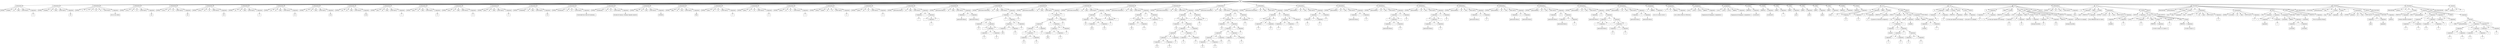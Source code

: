 digraph G {
rootNode [label="Raiz"];
node[shape="rectangle"];
splines=polyline;
concentrate=true;
rootNode ->T_e671b3814188bc0bb0e569bb2a11;
T_e671b3814188bc0bb0e569bb2a11[label="T_Declaration"];
R_enter_e671b3814188bc0bb0e569bb2a11[label="ENTER"];
T_e671b3814188bc0bb0e569bb2a11->R_enter_e671b3814188bc0bb0e569bb2a11;
Name_e671b3814188bc0bb0e569bb2a11_0[label="variable1"];
T_e671b3814188bc0bb0e569bb2a11->Name_e671b3814188bc0bb0e569bb2a11_0;
As_e671b3814188bc0bb0e569bb2a11[label="AS"];
T_e671b3814188bc0bb0e569bb2a11->As_e671b3814188bc0bb0e569bb2a11;
Datatype_e671b3814188bc0bb0e569bb2a11[label="float"];
T_e671b3814188bc0bb0e569bb2a11->Datatype_e671b3814188bc0bb0e569bb2a11;
With_e671b3814188bc0bb0e569bb2a11[label="WITH VALUE"];
T_e671b3814188bc0bb0e569bb2a11->With_e671b3814188bc0bb0e569bb2a11;
T_e671b3814188bc0bb0e569bb2a11->T_e4fe60588e84842803f9a7d8ebe2f3e;
T_e4fe60588e84842803f9a7d8ebe2f3e[label="T_Operation"];
Val_e4fe60588e84842803f9a7d8ebe2f3e[label="5"];
T_e4fe60588e84842803f9a7d8ebe2f3e->Val_e4fe60588e84842803f9a7d8ebe2f3e;
rootNode ->T_bdbf43f09f05ce6b6fde6eff;
T_bdbf43f09f05ce6b6fde6eff[label="T_Declaration"];
R_enter_bdbf43f09f05ce6b6fde6eff[label="ENTER"];
T_bdbf43f09f05ce6b6fde6eff->R_enter_bdbf43f09f05ce6b6fde6eff;
Name_bdbf43f09f05ce6b6fde6eff_0[label="variable2"];
T_bdbf43f09f05ce6b6fde6eff->Name_bdbf43f09f05ce6b6fde6eff_0;
As_bdbf43f09f05ce6b6fde6eff[label="AS"];
T_bdbf43f09f05ce6b6fde6eff->As_bdbf43f09f05ce6b6fde6eff;
Datatype_bdbf43f09f05ce6b6fde6eff[label="float"];
T_bdbf43f09f05ce6b6fde6eff->Datatype_bdbf43f09f05ce6b6fde6eff;
With_bdbf43f09f05ce6b6fde6eff[label="WITH VALUE"];
T_bdbf43f09f05ce6b6fde6eff->With_bdbf43f09f05ce6b6fde6eff;
T_bdbf43f09f05ce6b6fde6eff->T_f81e944e5b34544acf3ce88a1e23ec6;
T_f81e944e5b34544acf3ce88a1e23ec6[label="T_Operation"];
Val_f81e944e5b34544acf3ce88a1e23ec6[label="50"];
T_f81e944e5b34544acf3ce88a1e23ec6->Val_f81e944e5b34544acf3ce88a1e23ec6;
rootNode ->T_fe2c563f2e4362970e2fe416207088;
T_fe2c563f2e4362970e2fe416207088[label="T_Declaration"];
R_enter_fe2c563f2e4362970e2fe416207088[label="ENTER"];
T_fe2c563f2e4362970e2fe416207088->R_enter_fe2c563f2e4362970e2fe416207088;
Name_fe2c563f2e4362970e2fe416207088_0[label="v1"];
T_fe2c563f2e4362970e2fe416207088->Name_fe2c563f2e4362970e2fe416207088_0;
Name_fe2c563f2e4362970e2fe416207088_1[label="v2"];
T_fe2c563f2e4362970e2fe416207088->Name_fe2c563f2e4362970e2fe416207088_1;
Name_fe2c563f2e4362970e2fe416207088_2[label="v3"];
T_fe2c563f2e4362970e2fe416207088->Name_fe2c563f2e4362970e2fe416207088_2;
As_fe2c563f2e4362970e2fe416207088[label="AS"];
T_fe2c563f2e4362970e2fe416207088->As_fe2c563f2e4362970e2fe416207088;
Datatype_fe2c563f2e4362970e2fe416207088[label="str"];
T_fe2c563f2e4362970e2fe416207088->Datatype_fe2c563f2e4362970e2fe416207088;
With_fe2c563f2e4362970e2fe416207088[label="WITH VALUE"];
T_fe2c563f2e4362970e2fe416207088->With_fe2c563f2e4362970e2fe416207088;
T_fe2c563f2e4362970e2fe416207088->T_ea33740889e231f75adc69613;
T_ea33740889e231f75adc69613[label="T_Operation"];
Val_ea33740889e231f75adc69613[label="esta es una cadena"];
T_ea33740889e231f75adc69613->Val_ea33740889e231f75adc69613;
rootNode ->T_bf44445cbe9e31473322f69f;
T_bf44445cbe9e31473322f69f[label="T_Declaration"];
R_enter_bf44445cbe9e31473322f69f[label="ENTER"];
T_bf44445cbe9e31473322f69f->R_enter_bf44445cbe9e31473322f69f;
Name_bf44445cbe9e31473322f69f_0[label="curso1"];
T_bf44445cbe9e31473322f69f->Name_bf44445cbe9e31473322f69f_0;
As_bf44445cbe9e31473322f69f[label="AS"];
T_bf44445cbe9e31473322f69f->As_bf44445cbe9e31473322f69f;
Datatype_bf44445cbe9e31473322f69f[label="str"];
T_bf44445cbe9e31473322f69f->Datatype_bf44445cbe9e31473322f69f;
With_bf44445cbe9e31473322f69f[label="WITH VALUE"];
T_bf44445cbe9e31473322f69f->With_bf44445cbe9e31473322f69f;
T_bf44445cbe9e31473322f69f->T_da22f360ac436788e07526038d0b1f;
T_da22f360ac436788e07526038d0b1f[label="T_Operation"];
Val_da22f360ac436788e07526038d0b1f[label="olc"];
T_da22f360ac436788e07526038d0b1f->Val_da22f360ac436788e07526038d0b1f;
rootNode ->T_ec40d64a11a6baa04d21a26a62;
T_ec40d64a11a6baa04d21a26a62[label="T_Declaration"];
R_enter_ec40d64a11a6baa04d21a26a62[label="ENTER"];
T_ec40d64a11a6baa04d21a26a62->R_enter_ec40d64a11a6baa04d21a26a62;
Name_ec40d64a11a6baa04d21a26a62_0[label="curso2"];
T_ec40d64a11a6baa04d21a26a62->Name_ec40d64a11a6baa04d21a26a62_0;
As_ec40d64a11a6baa04d21a26a62[label="AS"];
T_ec40d64a11a6baa04d21a26a62->As_ec40d64a11a6baa04d21a26a62;
Datatype_ec40d64a11a6baa04d21a26a62[label="str"];
T_ec40d64a11a6baa04d21a26a62->Datatype_ec40d64a11a6baa04d21a26a62;
With_ec40d64a11a6baa04d21a26a62[label="WITH VALUE"];
T_ec40d64a11a6baa04d21a26a62->With_ec40d64a11a6baa04d21a26a62;
T_ec40d64a11a6baa04d21a26a62->T_e8e1e0e43e24fa0af6d82d9627295fd;
T_e8e1e0e43e24fa0af6d82d9627295fd[label="T_Operation"];
Val_e8e1e0e43e24fa0af6d82d9627295fd[label="olc"];
T_e8e1e0e43e24fa0af6d82d9627295fd->Val_e8e1e0e43e24fa0af6d82d9627295fd;
rootNode ->T_fe4ebba4e81f21b03a6bd1;
T_fe4ebba4e81f21b03a6bd1[label="T_Declaration"];
R_enter_fe4ebba4e81f21b03a6bd1[label="ENTER"];
T_fe4ebba4e81f21b03a6bd1->R_enter_fe4ebba4e81f21b03a6bd1;
Name_fe4ebba4e81f21b03a6bd1_0[label="curso3"];
T_fe4ebba4e81f21b03a6bd1->Name_fe4ebba4e81f21b03a6bd1_0;
As_fe4ebba4e81f21b03a6bd1[label="AS"];
T_fe4ebba4e81f21b03a6bd1->As_fe4ebba4e81f21b03a6bd1;
Datatype_fe4ebba4e81f21b03a6bd1[label="str"];
T_fe4ebba4e81f21b03a6bd1->Datatype_fe4ebba4e81f21b03a6bd1;
With_fe4ebba4e81f21b03a6bd1[label="WITH VALUE"];
T_fe4ebba4e81f21b03a6bd1->With_fe4ebba4e81f21b03a6bd1;
T_fe4ebba4e81f21b03a6bd1->T_ff398cc38e4f23a476e0b63c5b7ba0;
T_ff398cc38e4f23a476e0b63c5b7ba0[label="T_Operation"];
Val_ff398cc38e4f23a476e0b63c5b7ba0[label="olc"];
T_ff398cc38e4f23a476e0b63c5b7ba0->Val_ff398cc38e4f23a476e0b63c5b7ba0;
rootNode ->T_c5fb5daab254b9da69551911a5d2c63;
T_c5fb5daab254b9da69551911a5d2c63[label="T_Declaration"];
R_enter_c5fb5daab254b9da69551911a5d2c63[label="ENTER"];
T_c5fb5daab254b9da69551911a5d2c63->R_enter_c5fb5daab254b9da69551911a5d2c63;
Name_c5fb5daab254b9da69551911a5d2c63_0[label="pi1"];
T_c5fb5daab254b9da69551911a5d2c63->Name_c5fb5daab254b9da69551911a5d2c63_0;
As_c5fb5daab254b9da69551911a5d2c63[label="AS"];
T_c5fb5daab254b9da69551911a5d2c63->As_c5fb5daab254b9da69551911a5d2c63;
Datatype_c5fb5daab254b9da69551911a5d2c63[label="float"];
T_c5fb5daab254b9da69551911a5d2c63->Datatype_c5fb5daab254b9da69551911a5d2c63;
With_c5fb5daab254b9da69551911a5d2c63[label="WITH VALUE"];
T_c5fb5daab254b9da69551911a5d2c63->With_c5fb5daab254b9da69551911a5d2c63;
T_c5fb5daab254b9da69551911a5d2c63->T_eda6d42b88b41838f820133a82ec5ed;
T_eda6d42b88b41838f820133a82ec5ed[label="T_Operation"];
Val_eda6d42b88b41838f820133a82ec5ed[label="3"];
T_eda6d42b88b41838f820133a82ec5ed->Val_eda6d42b88b41838f820133a82ec5ed;
rootNode ->T_ea04e1052f74802bad11c8899ab5749;
T_ea04e1052f74802bad11c8899ab5749[label="T_Declaration"];
R_enter_ea04e1052f74802bad11c8899ab5749[label="ENTER"];
T_ea04e1052f74802bad11c8899ab5749->R_enter_ea04e1052f74802bad11c8899ab5749;
Name_ea04e1052f74802bad11c8899ab5749_0[label="pi2"];
T_ea04e1052f74802bad11c8899ab5749->Name_ea04e1052f74802bad11c8899ab5749_0;
As_ea04e1052f74802bad11c8899ab5749[label="AS"];
T_ea04e1052f74802bad11c8899ab5749->As_ea04e1052f74802bad11c8899ab5749;
Datatype_ea04e1052f74802bad11c8899ab5749[label="float"];
T_ea04e1052f74802bad11c8899ab5749->Datatype_ea04e1052f74802bad11c8899ab5749;
With_ea04e1052f74802bad11c8899ab5749[label="WITH VALUE"];
T_ea04e1052f74802bad11c8899ab5749->With_ea04e1052f74802bad11c8899ab5749;
T_ea04e1052f74802bad11c8899ab5749->T_da82af84b9c82a7bd3757dd3865;
T_da82af84b9c82a7bd3757dd3865[label="T_Operation"];
Val_da82af84b9c82a7bd3757dd3865[label="3.1"];
T_da82af84b9c82a7bd3757dd3865->Val_da82af84b9c82a7bd3757dd3865;
rootNode ->T_cdcbd74be047a28353e9690cf01b32;
T_cdcbd74be047a28353e9690cf01b32[label="T_Declaration"];
R_enter_cdcbd74be047a28353e9690cf01b32[label="ENTER"];
T_cdcbd74be047a28353e9690cf01b32->R_enter_cdcbd74be047a28353e9690cf01b32;
Name_cdcbd74be047a28353e9690cf01b32_0[label="pi3"];
T_cdcbd74be047a28353e9690cf01b32->Name_cdcbd74be047a28353e9690cf01b32_0;
As_cdcbd74be047a28353e9690cf01b32[label="AS"];
T_cdcbd74be047a28353e9690cf01b32->As_cdcbd74be047a28353e9690cf01b32;
Datatype_cdcbd74be047a28353e9690cf01b32[label="float"];
T_cdcbd74be047a28353e9690cf01b32->Datatype_cdcbd74be047a28353e9690cf01b32;
With_cdcbd74be047a28353e9690cf01b32[label="WITH VALUE"];
T_cdcbd74be047a28353e9690cf01b32->With_cdcbd74be047a28353e9690cf01b32;
T_cdcbd74be047a28353e9690cf01b32->T_bcf7f2f7f344b0cb1b897c3e780b626;
T_bcf7f2f7f344b0cb1b897c3e780b626[label="T_Operation"];
Val_bcf7f2f7f344b0cb1b897c3e780b626[label="3.14"];
T_bcf7f2f7f344b0cb1b897c3e780b626->Val_bcf7f2f7f344b0cb1b897c3e780b626;
rootNode ->T_f79fb5d8ead41548b05acbd67eede3b;
T_f79fb5d8ead41548b05acbd67eede3b[label="T_Declaration"];
R_enter_f79fb5d8ead41548b05acbd67eede3b[label="ENTER"];
T_f79fb5d8ead41548b05acbd67eede3b->R_enter_f79fb5d8ead41548b05acbd67eede3b;
Name_f79fb5d8ead41548b05acbd67eede3b_0[label="pi4"];
T_f79fb5d8ead41548b05acbd67eede3b->Name_f79fb5d8ead41548b05acbd67eede3b_0;
As_f79fb5d8ead41548b05acbd67eede3b[label="AS"];
T_f79fb5d8ead41548b05acbd67eede3b->As_f79fb5d8ead41548b05acbd67eede3b;
Datatype_f79fb5d8ead41548b05acbd67eede3b[label="float"];
T_f79fb5d8ead41548b05acbd67eede3b->Datatype_f79fb5d8ead41548b05acbd67eede3b;
With_f79fb5d8ead41548b05acbd67eede3b[label="WITH VALUE"];
T_f79fb5d8ead41548b05acbd67eede3b->With_f79fb5d8ead41548b05acbd67eede3b;
T_f79fb5d8ead41548b05acbd67eede3b->T_eca08154b3b90b00850bfab23cb;
T_eca08154b3b90b00850bfab23cb[label="T_Operation"];
Val_eca08154b3b90b00850bfab23cb[label="3.141"];
T_eca08154b3b90b00850bfab23cb->Val_eca08154b3b90b00850bfab23cb;
rootNode ->T_cbb3162019416fb37dce29a85292b1;
T_cbb3162019416fb37dce29a85292b1[label="T_Declaration"];
R_enter_cbb3162019416fb37dce29a85292b1[label="ENTER"];
T_cbb3162019416fb37dce29a85292b1->R_enter_cbb3162019416fb37dce29a85292b1;
Name_cbb3162019416fb37dce29a85292b1_0[label="anio1"];
T_cbb3162019416fb37dce29a85292b1->Name_cbb3162019416fb37dce29a85292b1_0;
As_cbb3162019416fb37dce29a85292b1[label="AS"];
T_cbb3162019416fb37dce29a85292b1->As_cbb3162019416fb37dce29a85292b1;
Datatype_cbb3162019416fb37dce29a85292b1[label="float"];
T_cbb3162019416fb37dce29a85292b1->Datatype_cbb3162019416fb37dce29a85292b1;
With_cbb3162019416fb37dce29a85292b1[label="WITH VALUE"];
T_cbb3162019416fb37dce29a85292b1->With_cbb3162019416fb37dce29a85292b1;
T_cbb3162019416fb37dce29a85292b1->T_bfc34d04747bcb8994dadca569e46;
T_bfc34d04747bcb8994dadca569e46[label="T_Operation"];
Val_bfc34d04747bcb8994dadca569e46[label="1"];
T_bfc34d04747bcb8994dadca569e46->Val_bfc34d04747bcb8994dadca569e46;
rootNode ->T_faac4a26e1841f2a3d2ce31a19b95f7;
T_faac4a26e1841f2a3d2ce31a19b95f7[label="T_Declaration"];
R_enter_faac4a26e1841f2a3d2ce31a19b95f7[label="ENTER"];
T_faac4a26e1841f2a3d2ce31a19b95f7->R_enter_faac4a26e1841f2a3d2ce31a19b95f7;
Name_faac4a26e1841f2a3d2ce31a19b95f7_0[label="anio2"];
T_faac4a26e1841f2a3d2ce31a19b95f7->Name_faac4a26e1841f2a3d2ce31a19b95f7_0;
As_faac4a26e1841f2a3d2ce31a19b95f7[label="AS"];
T_faac4a26e1841f2a3d2ce31a19b95f7->As_faac4a26e1841f2a3d2ce31a19b95f7;
Datatype_faac4a26e1841f2a3d2ce31a19b95f7[label="float"];
T_faac4a26e1841f2a3d2ce31a19b95f7->Datatype_faac4a26e1841f2a3d2ce31a19b95f7;
With_faac4a26e1841f2a3d2ce31a19b95f7[label="WITH VALUE"];
T_faac4a26e1841f2a3d2ce31a19b95f7->With_faac4a26e1841f2a3d2ce31a19b95f7;
T_faac4a26e1841f2a3d2ce31a19b95f7->T_fbc59655482cafd8b59919fe722a;
T_fbc59655482cafd8b59919fe722a[label="T_Operation"];
Val_fbc59655482cafd8b59919fe722a[label="9"];
T_fbc59655482cafd8b59919fe722a->Val_fbc59655482cafd8b59919fe722a;
rootNode ->T_bfd38ddd447d19d6196c0564334e2;
T_bfd38ddd447d19d6196c0564334e2[label="T_Declaration"];
R_enter_bfd38ddd447d19d6196c0564334e2[label="ENTER"];
T_bfd38ddd447d19d6196c0564334e2->R_enter_bfd38ddd447d19d6196c0564334e2;
Name_bfd38ddd447d19d6196c0564334e2_0[label="anio3"];
T_bfd38ddd447d19d6196c0564334e2->Name_bfd38ddd447d19d6196c0564334e2_0;
As_bfd38ddd447d19d6196c0564334e2[label="AS"];
T_bfd38ddd447d19d6196c0564334e2->As_bfd38ddd447d19d6196c0564334e2;
Datatype_bfd38ddd447d19d6196c0564334e2[label="float"];
T_bfd38ddd447d19d6196c0564334e2->Datatype_bfd38ddd447d19d6196c0564334e2;
With_bfd38ddd447d19d6196c0564334e2[label="WITH VALUE"];
T_bfd38ddd447d19d6196c0564334e2->With_bfd38ddd447d19d6196c0564334e2;
T_bfd38ddd447d19d6196c0564334e2->T_ef65180f4dc397e037e1ba174d9e;
T_ef65180f4dc397e037e1ba174d9e[label="T_Operation"];
Val_ef65180f4dc397e037e1ba174d9e[label="4"];
T_ef65180f4dc397e037e1ba174d9e->Val_ef65180f4dc397e037e1ba174d9e;
rootNode ->T_ffaf60ff62d40c387d56e426d0040b0;
T_ffaf60ff62d40c387d56e426d0040b0[label="T_Declaration"];
R_enter_ffaf60ff62d40c387d56e426d0040b0[label="ENTER"];
T_ffaf60ff62d40c387d56e426d0040b0->R_enter_ffaf60ff62d40c387d56e426d0040b0;
Name_ffaf60ff62d40c387d56e426d0040b0_0[label="anio4"];
T_ffaf60ff62d40c387d56e426d0040b0->Name_ffaf60ff62d40c387d56e426d0040b0_0;
As_ffaf60ff62d40c387d56e426d0040b0[label="AS"];
T_ffaf60ff62d40c387d56e426d0040b0->As_ffaf60ff62d40c387d56e426d0040b0;
Datatype_ffaf60ff62d40c387d56e426d0040b0[label="float"];
T_ffaf60ff62d40c387d56e426d0040b0->Datatype_ffaf60ff62d40c387d56e426d0040b0;
With_ffaf60ff62d40c387d56e426d0040b0[label="WITH VALUE"];
T_ffaf60ff62d40c387d56e426d0040b0->With_ffaf60ff62d40c387d56e426d0040b0;
T_ffaf60ff62d40c387d56e426d0040b0->T_eaddd96da47dbbf028af34169d7da;
T_eaddd96da47dbbf028af34169d7da[label="T_Operation"];
Val_eaddd96da47dbbf028af34169d7da[label="5"];
T_eaddd96da47dbbf028af34169d7da->Val_eaddd96da47dbbf028af34169d7da;
rootNode ->T_cf924742ff5462faededc96c127beda;
T_cf924742ff5462faededc96c127beda[label="T_Declaration"];
R_enter_cf924742ff5462faededc96c127beda[label="ENTER"];
T_cf924742ff5462faededc96c127beda->R_enter_cf924742ff5462faededc96c127beda;
Name_cf924742ff5462faededc96c127beda_0[label="variableNeg"];
T_cf924742ff5462faededc96c127beda->Name_cf924742ff5462faededc96c127beda_0;
As_cf924742ff5462faededc96c127beda[label="AS"];
T_cf924742ff5462faededc96c127beda->As_cf924742ff5462faededc96c127beda;
Datatype_cf924742ff5462faededc96c127beda[label="float"];
T_cf924742ff5462faededc96c127beda->Datatype_cf924742ff5462faededc96c127beda;
With_cf924742ff5462faededc96c127beda[label="WITH VALUE"];
T_cf924742ff5462faededc96c127beda->With_cf924742ff5462faededc96c127beda;
T_cf924742ff5462faededc96c127beda->T_cfa502156594ce09629422815746098;
T_cfa502156594ce09629422815746098[label="T_Operation"];
Val_cfa502156594ce09629422815746098[label="5.0"];
T_cfa502156594ce09629422815746098->Val_cfa502156594ce09629422815746098;
rootNode ->T_f02c4d945a84f899aec57df81afc94b;
T_f02c4d945a84f899aec57df81afc94b[label="T_Declaration"];
R_enter_f02c4d945a84f899aec57df81afc94b[label="ENTER"];
T_f02c4d945a84f899aec57df81afc94b->R_enter_f02c4d945a84f899aec57df81afc94b;
Name_f02c4d945a84f899aec57df81afc94b_0[label="encabezado1"];
T_f02c4d945a84f899aec57df81afc94b->Name_f02c4d945a84f899aec57df81afc94b_0;
As_f02c4d945a84f899aec57df81afc94b[label="AS"];
T_f02c4d945a84f899aec57df81afc94b->As_f02c4d945a84f899aec57df81afc94b;
Datatype_f02c4d945a84f899aec57df81afc94b[label="str"];
T_f02c4d945a84f899aec57df81afc94b->Datatype_f02c4d945a84f899aec57df81afc94b;
With_f02c4d945a84f899aec57df81afc94b[label="WITH VALUE"];
T_f02c4d945a84f899aec57df81afc94b->With_f02c4d945a84f899aec57df81afc94b;
T_f02c4d945a84f899aec57df81afc94b->T_dea7ff829243cc8e11c62fc6eb07c2;
T_dea7ff829243cc8e11c62fc6eb07c2[label="T_Operation"];
Val_dea7ff829243cc8e11c62fc6eb07c2[label="Universidad San Carlos de Guatemala...;"];
T_dea7ff829243cc8e11c62fc6eb07c2->Val_dea7ff829243cc8e11c62fc6eb07c2;
rootNode ->T_c07824a25b389f061fee30cb7;
T_c07824a25b389f061fee30cb7[label="T_Declaration"];
R_enter_c07824a25b389f061fee30cb7[label="ENTER"];
T_c07824a25b389f061fee30cb7->R_enter_c07824a25b389f061fee30cb7;
Name_c07824a25b389f061fee30cb7_0[label="encabezado2"];
T_c07824a25b389f061fee30cb7->Name_c07824a25b389f061fee30cb7_0;
As_c07824a25b389f061fee30cb7[label="AS"];
T_c07824a25b389f061fee30cb7->As_c07824a25b389f061fee30cb7;
Datatype_c07824a25b389f061fee30cb7[label="str"];
T_c07824a25b389f061fee30cb7->Datatype_c07824a25b389f061fee30cb7;
With_c07824a25b389f061fee30cb7[label="WITH VALUE"];
T_c07824a25b389f061fee30cb7->With_c07824a25b389f061fee30cb7;
T_c07824a25b389f061fee30cb7->T_fcf2f5aa55345c1bb50b3b851f99af8;
T_fcf2f5aa55345c1bb50b3b851f99af8[label="T_Operation"];
Val_fcf2f5aa55345c1bb50b3b851f99af8[label="Escuela de Ciencias y Sistemas Segundo semestre"];
T_fcf2f5aa55345c1bb50b3b851f99af8->Val_fcf2f5aa55345c1bb50b3b851f99af8;
rootNode ->T_ffe55fb14dbfa7e6ab6abcefad0d;
T_ffe55fb14dbfa7e6ab6abcefad0d[label="T_Declaration"];
R_enter_ffe55fb14dbfa7e6ab6abcefad0d[label="ENTER"];
T_ffe55fb14dbfa7e6ab6abcefad0d->R_enter_ffe55fb14dbfa7e6ab6abcefad0d;
Name_ffe55fb14dbfa7e6ab6abcefad0d_0[label="flag1"];
T_ffe55fb14dbfa7e6ab6abcefad0d->Name_ffe55fb14dbfa7e6ab6abcefad0d_0;
As_ffe55fb14dbfa7e6ab6abcefad0d[label="AS"];
T_ffe55fb14dbfa7e6ab6abcefad0d->As_ffe55fb14dbfa7e6ab6abcefad0d;
Datatype_ffe55fb14dbfa7e6ab6abcefad0d[label="bool"];
T_ffe55fb14dbfa7e6ab6abcefad0d->Datatype_ffe55fb14dbfa7e6ab6abcefad0d;
With_ffe55fb14dbfa7e6ab6abcefad0d[label="WITH VALUE"];
T_ffe55fb14dbfa7e6ab6abcefad0d->With_ffe55fb14dbfa7e6ab6abcefad0d;
T_ffe55fb14dbfa7e6ab6abcefad0d->T_dad99bf7fbc4efaa608850438bf18d0;
T_dad99bf7fbc4efaa608850438bf18d0[label="T_Operation"];
Val_dad99bf7fbc4efaa608850438bf18d0[label="verdadero"];
T_dad99bf7fbc4efaa608850438bf18d0->Val_dad99bf7fbc4efaa608850438bf18d0;
rootNode ->T_fbd951f101146658f39126988a7d0ce;
T_fbd951f101146658f39126988a7d0ce[label="T_Declaration"];
R_enter_fbd951f101146658f39126988a7d0ce[label="ENTER"];
T_fbd951f101146658f39126988a7d0ce->R_enter_fbd951f101146658f39126988a7d0ce;
Name_fbd951f101146658f39126988a7d0ce_0[label="flag2"];
T_fbd951f101146658f39126988a7d0ce->Name_fbd951f101146658f39126988a7d0ce_0;
As_fbd951f101146658f39126988a7d0ce[label="AS"];
T_fbd951f101146658f39126988a7d0ce->As_fbd951f101146658f39126988a7d0ce;
Datatype_fbd951f101146658f39126988a7d0ce[label="bool"];
T_fbd951f101146658f39126988a7d0ce->Datatype_fbd951f101146658f39126988a7d0ce;
With_fbd951f101146658f39126988a7d0ce[label="WITH VALUE"];
T_fbd951f101146658f39126988a7d0ce->With_fbd951f101146658f39126988a7d0ce;
T_fbd951f101146658f39126988a7d0ce->T_cd84219cb438fb69202fa99943e9a;
T_cd84219cb438fb69202fa99943e9a[label="T_Operation"];
Val_cd84219cb438fb69202fa99943e9a[label="falso"];
T_cd84219cb438fb69202fa99943e9a->Val_cd84219cb438fb69202fa99943e9a;
rootNode ->T_dddaa5b18438098fee1661ec86a83;
T_dddaa5b18438098fee1661ec86a83[label="T_Declaration"];
R_enter_dddaa5b18438098fee1661ec86a83[label="ENTER"];
T_dddaa5b18438098fee1661ec86a83->R_enter_dddaa5b18438098fee1661ec86a83;
Name_dddaa5b18438098fee1661ec86a83_0[label="name1"];
T_dddaa5b18438098fee1661ec86a83->Name_dddaa5b18438098fee1661ec86a83_0;
As_dddaa5b18438098fee1661ec86a83[label="AS"];
T_dddaa5b18438098fee1661ec86a83->As_dddaa5b18438098fee1661ec86a83;
Datatype_dddaa5b18438098fee1661ec86a83[label="str"];
T_dddaa5b18438098fee1661ec86a83->Datatype_dddaa5b18438098fee1661ec86a83;
With_dddaa5b18438098fee1661ec86a83[label="WITH VALUE"];
T_dddaa5b18438098fee1661ec86a83->With_dddaa5b18438098fee1661ec86a83;
T_dddaa5b18438098fee1661ec86a83->T_bbabed3d0f437bac3ad0835055dc22;
T_bbabed3d0f437bac3ad0835055dc22[label="T_Operation"];
Val_bbabed3d0f437bac3ad0835055dc22[label="f"];
T_bbabed3d0f437bac3ad0835055dc22->Val_bbabed3d0f437bac3ad0835055dc22;
rootNode ->T_a68b1784d1a8b5f651c1a8d16b3;
T_a68b1784d1a8b5f651c1a8d16b3[label="T_Declaration"];
R_enter_a68b1784d1a8b5f651c1a8d16b3[label="ENTER"];
T_a68b1784d1a8b5f651c1a8d16b3->R_enter_a68b1784d1a8b5f651c1a8d16b3;
Name_a68b1784d1a8b5f651c1a8d16b3_0[label="name2"];
T_a68b1784d1a8b5f651c1a8d16b3->Name_a68b1784d1a8b5f651c1a8d16b3_0;
As_a68b1784d1a8b5f651c1a8d16b3[label="AS"];
T_a68b1784d1a8b5f651c1a8d16b3->As_a68b1784d1a8b5f651c1a8d16b3;
Datatype_a68b1784d1a8b5f651c1a8d16b3[label="str"];
T_a68b1784d1a8b5f651c1a8d16b3->Datatype_a68b1784d1a8b5f651c1a8d16b3;
With_a68b1784d1a8b5f651c1a8d16b3[label="WITH VALUE"];
T_a68b1784d1a8b5f651c1a8d16b3->With_a68b1784d1a8b5f651c1a8d16b3;
T_a68b1784d1a8b5f651c1a8d16b3->T_c34e7666944ffd92009388c6d2a523;
T_c34e7666944ffd92009388c6d2a523[label="T_Operation"];
Val_c34e7666944ffd92009388c6d2a523[label="e"];
T_c34e7666944ffd92009388c6d2a523->Val_c34e7666944ffd92009388c6d2a523;
rootNode ->T_affd9d61674ae688cb02ec9b51ad54;
T_affd9d61674ae688cb02ec9b51ad54[label="T_Declaration"];
R_enter_affd9d61674ae688cb02ec9b51ad54[label="ENTER"];
T_affd9d61674ae688cb02ec9b51ad54->R_enter_affd9d61674ae688cb02ec9b51ad54;
Name_affd9d61674ae688cb02ec9b51ad54_0[label="name3"];
T_affd9d61674ae688cb02ec9b51ad54->Name_affd9d61674ae688cb02ec9b51ad54_0;
As_affd9d61674ae688cb02ec9b51ad54[label="AS"];
T_affd9d61674ae688cb02ec9b51ad54->As_affd9d61674ae688cb02ec9b51ad54;
Datatype_affd9d61674ae688cb02ec9b51ad54[label="str"];
T_affd9d61674ae688cb02ec9b51ad54->Datatype_affd9d61674ae688cb02ec9b51ad54;
With_affd9d61674ae688cb02ec9b51ad54[label="WITH VALUE"];
T_affd9d61674ae688cb02ec9b51ad54->With_affd9d61674ae688cb02ec9b51ad54;
T_affd9d61674ae688cb02ec9b51ad54->T_dc191ba907a4b73b0a9e22300456faa;
T_dc191ba907a4b73b0a9e22300456faa[label="T_Operation"];
Val_dc191ba907a4b73b0a9e22300456faa[label="r"];
T_dc191ba907a4b73b0a9e22300456faa->Val_dc191ba907a4b73b0a9e22300456faa;
rootNode ->T_bb400c115424778a6a0ef7c042b8b11;
T_bb400c115424778a6a0ef7c042b8b11[label="T_Declaration"];
R_enter_bb400c115424778a6a0ef7c042b8b11[label="ENTER"];
T_bb400c115424778a6a0ef7c042b8b11->R_enter_bb400c115424778a6a0ef7c042b8b11;
Name_bb400c115424778a6a0ef7c042b8b11_0[label="name4"];
T_bb400c115424778a6a0ef7c042b8b11->Name_bb400c115424778a6a0ef7c042b8b11_0;
Name_bb400c115424778a6a0ef7c042b8b11_1[label="name6"];
T_bb400c115424778a6a0ef7c042b8b11->Name_bb400c115424778a6a0ef7c042b8b11_1;
As_bb400c115424778a6a0ef7c042b8b11[label="AS"];
T_bb400c115424778a6a0ef7c042b8b11->As_bb400c115424778a6a0ef7c042b8b11;
Datatype_bb400c115424778a6a0ef7c042b8b11[label="str"];
T_bb400c115424778a6a0ef7c042b8b11->Datatype_bb400c115424778a6a0ef7c042b8b11;
With_bb400c115424778a6a0ef7c042b8b11[label="WITH VALUE"];
T_bb400c115424778a6a0ef7c042b8b11->With_bb400c115424778a6a0ef7c042b8b11;
T_bb400c115424778a6a0ef7c042b8b11->T_db5a45bfb244a7a9b6595f0cb6fcf9;
T_db5a45bfb244a7a9b6595f0cb6fcf9[label="T_Operation"];
Val_db5a45bfb244a7a9b6595f0cb6fcf9[label="n"];
T_db5a45bfb244a7a9b6595f0cb6fcf9->Val_db5a45bfb244a7a9b6595f0cb6fcf9;
rootNode ->T_fa64243aa0543d7ac288e9cb5998e38;
T_fa64243aa0543d7ac288e9cb5998e38[label="T_Declaration"];
R_enter_fa64243aa0543d7ac288e9cb5998e38[label="ENTER"];
T_fa64243aa0543d7ac288e9cb5998e38->R_enter_fa64243aa0543d7ac288e9cb5998e38;
Name_fa64243aa0543d7ac288e9cb5998e38_0[label="name5"];
T_fa64243aa0543d7ac288e9cb5998e38->Name_fa64243aa0543d7ac288e9cb5998e38_0;
As_fa64243aa0543d7ac288e9cb5998e38[label="AS"];
T_fa64243aa0543d7ac288e9cb5998e38->As_fa64243aa0543d7ac288e9cb5998e38;
Datatype_fa64243aa0543d7ac288e9cb5998e38[label="str"];
T_fa64243aa0543d7ac288e9cb5998e38->Datatype_fa64243aa0543d7ac288e9cb5998e38;
With_fa64243aa0543d7ac288e9cb5998e38[label="WITH VALUE"];
T_fa64243aa0543d7ac288e9cb5998e38->With_fa64243aa0543d7ac288e9cb5998e38;
T_fa64243aa0543d7ac288e9cb5998e38->T_dfabb049079680e431e54fe6a3;
T_dfabb049079680e431e54fe6a3[label="T_Operation"];
Val_dfabb049079680e431e54fe6a3[label="a"];
T_dfabb049079680e431e54fe6a3->Val_dfabb049079680e431e54fe6a3;
rootNode ->T_bafcadcbcd4429afd34086760aaa00;
T_bafcadcbcd4429afd34086760aaa00[label="T_Declaration"];
R_enter_bafcadcbcd4429afd34086760aaa00[label="ENTER"];
T_bafcadcbcd4429afd34086760aaa00->R_enter_bafcadcbcd4429afd34086760aaa00;
Name_bafcadcbcd4429afd34086760aaa00_0[label="operaciones1Basica"];
T_bafcadcbcd4429afd34086760aaa00->Name_bafcadcbcd4429afd34086760aaa00_0;
As_bafcadcbcd4429afd34086760aaa00[label="AS"];
T_bafcadcbcd4429afd34086760aaa00->As_bafcadcbcd4429afd34086760aaa00;
Datatype_bafcadcbcd4429afd34086760aaa00[label="float"];
T_bafcadcbcd4429afd34086760aaa00->Datatype_bafcadcbcd4429afd34086760aaa00;
With_bafcadcbcd4429afd34086760aaa00[label="WITH VALUE"];
T_bafcadcbcd4429afd34086760aaa00->With_bafcadcbcd4429afd34086760aaa00;
T_bafcadcbcd4429afd34086760aaa00->T_c259404d90a6f8a71ef5efb86a;
T_c259404d90a6f8a71ef5efb86a[label="T_Operation"];
T_c259404d90a6f8a71ef5efb86a->T_ea113494abf8e4a1df943797923;
T_ea113494abf8e4a1df943797923[label="T_Operation"];
Val_ea113494abf8e4a1df943797923[label="1"];
T_ea113494abf8e4a1df943797923->Val_ea113494abf8e4a1df943797923;
Op_c259404d90a6f8a71ef5efb86a[label="+"];
T_c259404d90a6f8a71ef5efb86a->Op_c259404d90a6f8a71ef5efb86a;
T_c259404d90a6f8a71ef5efb86a->T_ba6f5d760e471daa7d64d57bb74500;
T_ba6f5d760e471daa7d64d57bb74500[label="T_Operation"];
SP_ba6f5d760e471daa7d64d57bb74500[label="("];
T_ba6f5d760e471daa7d64d57bb74500->SP_ba6f5d760e471daa7d64d57bb74500;
T_ba6f5d760e471daa7d64d57bb74500->T_b139bb89f864a7c88e261c3f27194c8;
T_b139bb89f864a7c88e261c3f27194c8[label="T_Operation"];
Val_b139bb89f864a7c88e261c3f27194c8[label="1"];
T_b139bb89f864a7c88e261c3f27194c8->Val_b139bb89f864a7c88e261c3f27194c8;
EP_ba6f5d760e471daa7d64d57bb74500[label=")"];
T_ba6f5d760e471daa7d64d57bb74500->EP_ba6f5d760e471daa7d64d57bb74500;
rootNode ->T_bc42c30614b128c7a3e195c53ec4a;
T_bc42c30614b128c7a3e195c53ec4a[label="T_Declaration"];
R_enter_bc42c30614b128c7a3e195c53ec4a[label="ENTER"];
T_bc42c30614b128c7a3e195c53ec4a->R_enter_bc42c30614b128c7a3e195c53ec4a;
Name_bc42c30614b128c7a3e195c53ec4a_0[label="operaciones1Basica2"];
T_bc42c30614b128c7a3e195c53ec4a->Name_bc42c30614b128c7a3e195c53ec4a_0;
As_bc42c30614b128c7a3e195c53ec4a[label="AS"];
T_bc42c30614b128c7a3e195c53ec4a->As_bc42c30614b128c7a3e195c53ec4a;
Datatype_bc42c30614b128c7a3e195c53ec4a[label="float"];
T_bc42c30614b128c7a3e195c53ec4a->Datatype_bc42c30614b128c7a3e195c53ec4a;
With_bc42c30614b128c7a3e195c53ec4a[label="WITH VALUE"];
T_bc42c30614b128c7a3e195c53ec4a->With_bc42c30614b128c7a3e195c53ec4a;
T_bc42c30614b128c7a3e195c53ec4a->T_b2041e8c24e27acbb0fd7f902e53a;
T_b2041e8c24e27acbb0fd7f902e53a[label="T_Operation"];
T_b2041e8c24e27acbb0fd7f902e53a->T_ec81b834f608d8a1ce87475d456;
T_ec81b834f608d8a1ce87475d456[label="T_Operation"];
Val_ec81b834f608d8a1ce87475d456[label="operaciones1Basica"];
T_ec81b834f608d8a1ce87475d456->Val_ec81b834f608d8a1ce87475d456;
Op_b2041e8c24e27acbb0fd7f902e53a[label="+"];
T_b2041e8c24e27acbb0fd7f902e53a->Op_b2041e8c24e27acbb0fd7f902e53a;
T_b2041e8c24e27acbb0fd7f902e53a->T_e78646c40189e267840b6aa63ad;
T_e78646c40189e267840b6aa63ad[label="T_Operation"];
Val_e78646c40189e267840b6aa63ad[label="operaciones1Basica"];
T_e78646c40189e267840b6aa63ad->Val_e78646c40189e267840b6aa63ad;
rootNode ->T_b1f69ac6c148e387327b007fa30f88;
T_b1f69ac6c148e387327b007fa30f88[label="T_Declaration"];
R_enter_b1f69ac6c148e387327b007fa30f88[label="ENTER"];
T_b1f69ac6c148e387327b007fa30f88->R_enter_b1f69ac6c148e387327b007fa30f88;
Name_b1f69ac6c148e387327b007fa30f88_0[label="operaciones1Intermedia"];
T_b1f69ac6c148e387327b007fa30f88->Name_b1f69ac6c148e387327b007fa30f88_0;
As_b1f69ac6c148e387327b007fa30f88[label="AS"];
T_b1f69ac6c148e387327b007fa30f88->As_b1f69ac6c148e387327b007fa30f88;
Datatype_b1f69ac6c148e387327b007fa30f88[label="float"];
T_b1f69ac6c148e387327b007fa30f88->Datatype_b1f69ac6c148e387327b007fa30f88;
With_b1f69ac6c148e387327b007fa30f88[label="WITH VALUE"];
T_b1f69ac6c148e387327b007fa30f88->With_b1f69ac6c148e387327b007fa30f88;
T_b1f69ac6c148e387327b007fa30f88->T_d4226729814959bbe94cecc317d23a;
T_d4226729814959bbe94cecc317d23a[label="T_Operation"];
T_d4226729814959bbe94cecc317d23a->T_c27e54a24a1ba4e4451933c4f23a;
T_c27e54a24a1ba4e4451933c4f23a[label="T_Operation"];
T_c27e54a24a1ba4e4451933c4f23a->T_be6a474ebe0ece08b06b2257;
T_be6a474ebe0ece08b06b2257[label="T_Operation"];
T_be6a474ebe0ece08b06b2257->T_dace32dae478f9ed458cf572520aa;
T_dace32dae478f9ed458cf572520aa[label="T_Operation"];
Val_dace32dae478f9ed458cf572520aa[label="15"];
T_dace32dae478f9ed458cf572520aa->Val_dace32dae478f9ed458cf572520aa;
Op_be6a474ebe0ece08b06b2257[label="+"];
T_be6a474ebe0ece08b06b2257->Op_be6a474ebe0ece08b06b2257;
T_be6a474ebe0ece08b06b2257->T_e69d7b9634ac28bdf572a15ab83ab;
T_e69d7b9634ac28bdf572a15ab83ab[label="T_Operation"];
SP_e69d7b9634ac28bdf572a15ab83ab[label="("];
T_e69d7b9634ac28bdf572a15ab83ab->SP_e69d7b9634ac28bdf572a15ab83ab;
T_e69d7b9634ac28bdf572a15ab83ab->T_af8610904de9b6b8dd49df3a42d0;
T_af8610904de9b6b8dd49df3a42d0[label="T_Operation"];
T_af8610904de9b6b8dd49df3a42d0->T_a7006bf804cada06d704c845320c3;
T_a7006bf804cada06d704c845320c3[label="T_Operation"];
Val_a7006bf804cada06d704c845320c3[label="9"];
T_a7006bf804cada06d704c845320c3->Val_a7006bf804cada06d704c845320c3;
Op_af8610904de9b6b8dd49df3a42d0[label="*"];
T_af8610904de9b6b8dd49df3a42d0->Op_af8610904de9b6b8dd49df3a42d0;
T_af8610904de9b6b8dd49df3a42d0->T_af043aa1b4f4ff3a961431d7d00f649;
T_af043aa1b4f4ff3a961431d7d00f649[label="T_Operation"];
Val_af043aa1b4f4ff3a961431d7d00f649[label="8"];
T_af043aa1b4f4ff3a961431d7d00f649->Val_af043aa1b4f4ff3a961431d7d00f649;
EP_e69d7b9634ac28bdf572a15ab83ab[label=")"];
T_e69d7b9634ac28bdf572a15ab83ab->EP_e69d7b9634ac28bdf572a15ab83ab;
Op_c27e54a24a1ba4e4451933c4f23a[label="+"];
T_c27e54a24a1ba4e4451933c4f23a->Op_c27e54a24a1ba4e4451933c4f23a;
T_c27e54a24a1ba4e4451933c4f23a->T_bba6585d9a44b78b6f1cb080c09810;
T_bba6585d9a44b78b6f1cb080c09810[label="T_Operation"];
T_bba6585d9a44b78b6f1cb080c09810->T_d7b655e34459eb8cf3c8695910578;
T_d7b655e34459eb8cf3c8695910578[label="T_Operation"];
T_d7b655e34459eb8cf3c8695910578->T_abff39fbd4539b4e680bc4137c2d9;
T_abff39fbd4539b4e680bc4137c2d9[label="T_Operation"];
Val_abff39fbd4539b4e680bc4137c2d9[label="200"];
T_abff39fbd4539b4e680bc4137c2d9->Val_abff39fbd4539b4e680bc4137c2d9;
Op_d7b655e34459eb8cf3c8695910578[label="/"];
T_d7b655e34459eb8cf3c8695910578->Op_d7b655e34459eb8cf3c8695910578;
T_d7b655e34459eb8cf3c8695910578->T_fbe8ba2749b8ae75def547d2f52e;
T_fbe8ba2749b8ae75def547d2f52e[label="T_Operation"];
Val_fbe8ba2749b8ae75def547d2f52e[label="8"];
T_fbe8ba2749b8ae75def547d2f52e->Val_fbe8ba2749b8ae75def547d2f52e;
Op_bba6585d9a44b78b6f1cb080c09810[label="*"];
T_bba6585d9a44b78b6f1cb080c09810->Op_bba6585d9a44b78b6f1cb080c09810;
T_bba6585d9a44b78b6f1cb080c09810->T_be698ecd88f41dfbc086a1564cd70bd;
T_be698ecd88f41dfbc086a1564cd70bd[label="T_Operation"];
Val_be698ecd88f41dfbc086a1564cd70bd[label="3"];
T_be698ecd88f41dfbc086a1564cd70bd->Val_be698ecd88f41dfbc086a1564cd70bd;
Op_d4226729814959bbe94cecc317d23a[label="+"];
T_d4226729814959bbe94cecc317d23a->Op_d4226729814959bbe94cecc317d23a;
T_d4226729814959bbe94cecc317d23a->T_c605202434ea6173bbbea533de9;
T_c605202434ea6173bbbea533de9[label="T_Operation"];
Val_c605202434ea6173bbbea533de9[label="9"];
T_c605202434ea6173bbbea533de9->Val_c605202434ea6173bbbea533de9;
rootNode ->T_e17d3479144ef7a22c871d0fab6a47;
T_e17d3479144ef7a22c871d0fab6a47[label="T_Declaration"];
R_enter_e17d3479144ef7a22c871d0fab6a47[label="ENTER"];
T_e17d3479144ef7a22c871d0fab6a47->R_enter_e17d3479144ef7a22c871d0fab6a47;
Name_e17d3479144ef7a22c871d0fab6a47_0[label="operaciones1Avanzadas1"];
T_e17d3479144ef7a22c871d0fab6a47->Name_e17d3479144ef7a22c871d0fab6a47_0;
As_e17d3479144ef7a22c871d0fab6a47[label="AS"];
T_e17d3479144ef7a22c871d0fab6a47->As_e17d3479144ef7a22c871d0fab6a47;
Datatype_e17d3479144ef7a22c871d0fab6a47[label="float"];
T_e17d3479144ef7a22c871d0fab6a47->Datatype_e17d3479144ef7a22c871d0fab6a47;
With_e17d3479144ef7a22c871d0fab6a47[label="WITH VALUE"];
T_e17d3479144ef7a22c871d0fab6a47->With_e17d3479144ef7a22c871d0fab6a47;
T_e17d3479144ef7a22c871d0fab6a47->T_fcbe8d6483b9eaac16a688f48fc;
T_fcbe8d6483b9eaac16a688f48fc[label="T_Operation"];
SP_fcbe8d6483b9eaac16a688f48fc[label="("];
T_fcbe8d6483b9eaac16a688f48fc->SP_fcbe8d6483b9eaac16a688f48fc;
T_fcbe8d6483b9eaac16a688f48fc->T_fc0c3e3ff34490597db9c6d01edf3f8;
T_fc0c3e3ff34490597db9c6d01edf3f8[label="T_Operation"];
T_fc0c3e3ff34490597db9c6d01edf3f8->T_caa46d0d3db4bbfa3dda9b81526b9ca;
T_caa46d0d3db4bbfa3dda9b81526b9ca[label="T_Operation"];
T_caa46d0d3db4bbfa3dda9b81526b9ca->T_d1fdf1f8449ebac8cd88e9c2dccc;
T_d1fdf1f8449ebac8cd88e9c2dccc[label="T_Operation"];
T_d1fdf1f8449ebac8cd88e9c2dccc->T_b7401f0cbc84d34a66201364ebe6311;
T_b7401f0cbc84d34a66201364ebe6311[label="T_Operation"];
SP_b7401f0cbc84d34a66201364ebe6311[label="("];
T_b7401f0cbc84d34a66201364ebe6311->SP_b7401f0cbc84d34a66201364ebe6311;
T_b7401f0cbc84d34a66201364ebe6311->T_ce1d272c402fa86bab88e76c52c7;
T_ce1d272c402fa86bab88e76c52c7[label="T_Operation"];
T_ce1d272c402fa86bab88e76c52c7->T_dc160dbb1e94fecbc850b99152f59d1;
T_dc160dbb1e94fecbc850b99152f59d1[label="T_Operation"];
Val_dc160dbb1e94fecbc850b99152f59d1[label="15"];
T_dc160dbb1e94fecbc850b99152f59d1->Val_dc160dbb1e94fecbc850b99152f59d1;
Op_ce1d272c402fa86bab88e76c52c7[label="+"];
T_ce1d272c402fa86bab88e76c52c7->Op_ce1d272c402fa86bab88e76c52c7;
T_ce1d272c402fa86bab88e76c52c7->T_fcc54ad6448ad9e6d787c28a13d7b;
T_fcc54ad6448ad9e6d787c28a13d7b[label="T_Operation"];
Val_fcc54ad6448ad9e6d787c28a13d7b[label="9"];
T_fcc54ad6448ad9e6d787c28a13d7b->Val_fcc54ad6448ad9e6d787c28a13d7b;
EP_b7401f0cbc84d34a66201364ebe6311[label=")"];
T_b7401f0cbc84d34a66201364ebe6311->EP_b7401f0cbc84d34a66201364ebe6311;
Op_d1fdf1f8449ebac8cd88e9c2dccc[label="*"];
T_d1fdf1f8449ebac8cd88e9c2dccc->Op_d1fdf1f8449ebac8cd88e9c2dccc;
T_d1fdf1f8449ebac8cd88e9c2dccc->T_da93d41fab1bcd48d50b7456b;
T_da93d41fab1bcd48d50b7456b[label="T_Operation"];
Val_da93d41fab1bcd48d50b7456b[label="8"];
T_da93d41fab1bcd48d50b7456b->Val_da93d41fab1bcd48d50b7456b;
Op_caa46d0d3db4bbfa3dda9b81526b9ca[label="+"];
T_caa46d0d3db4bbfa3dda9b81526b9ca->Op_caa46d0d3db4bbfa3dda9b81526b9ca;
T_caa46d0d3db4bbfa3dda9b81526b9ca->T_aefc3f4bc4c10a03f56f3ea8b8013;
T_aefc3f4bc4c10a03f56f3ea8b8013[label="T_Operation"];
T_aefc3f4bc4c10a03f56f3ea8b8013->T_a1701e1a6554d88a4f52bf7a34febbf;
T_a1701e1a6554d88a4f52bf7a34febbf[label="T_Operation"];
T_a1701e1a6554d88a4f52bf7a34febbf->T_ece546cd154455b7a1e3878cf5adc1;
T_ece546cd154455b7a1e3878cf5adc1[label="T_Operation"];
Val_ece546cd154455b7a1e3878cf5adc1[label="200"];
T_ece546cd154455b7a1e3878cf5adc1->Val_ece546cd154455b7a1e3878cf5adc1;
Op_a1701e1a6554d88a4f52bf7a34febbf[label="/"];
T_a1701e1a6554d88a4f52bf7a34febbf->Op_a1701e1a6554d88a4f52bf7a34febbf;
T_a1701e1a6554d88a4f52bf7a34febbf->T_ba1ad0ffa8640988571b3f430005194;
T_ba1ad0ffa8640988571b3f430005194[label="T_Operation"];
Val_ba1ad0ffa8640988571b3f430005194[label="8"];
T_ba1ad0ffa8640988571b3f430005194->Val_ba1ad0ffa8640988571b3f430005194;
Op_aefc3f4bc4c10a03f56f3ea8b8013[label="*"];
T_aefc3f4bc4c10a03f56f3ea8b8013->Op_aefc3f4bc4c10a03f56f3ea8b8013;
T_aefc3f4bc4c10a03f56f3ea8b8013->T_eff020741afb1e71d8db1d35721;
T_eff020741afb1e71d8db1d35721[label="T_Operation"];
Val_eff020741afb1e71d8db1d35721[label="3"];
T_eff020741afb1e71d8db1d35721->Val_eff020741afb1e71d8db1d35721;
Op_fc0c3e3ff34490597db9c6d01edf3f8[label="+"];
T_fc0c3e3ff34490597db9c6d01edf3f8->Op_fc0c3e3ff34490597db9c6d01edf3f8;
T_fc0c3e3ff34490597db9c6d01edf3f8->T_fb7b2c774b43a5d895f7d827f203;
T_fb7b2c774b43a5d895f7d827f203[label="T_Operation"];
Val_fb7b2c774b43a5d895f7d827f203[label="9"];
T_fb7b2c774b43a5d895f7d827f203->Val_fb7b2c774b43a5d895f7d827f203;
EP_fcbe8d6483b9eaac16a688f48fc[label=")"];
T_fcbe8d6483b9eaac16a688f48fc->EP_fcbe8d6483b9eaac16a688f48fc;
rootNode ->T_d3a63df08fa4d5b972069905e0aaeff;
T_d3a63df08fa4d5b972069905e0aaeff[label="T_Declaration"];
R_enter_d3a63df08fa4d5b972069905e0aaeff[label="ENTER"];
T_d3a63df08fa4d5b972069905e0aaeff->R_enter_d3a63df08fa4d5b972069905e0aaeff;
Name_d3a63df08fa4d5b972069905e0aaeff_0[label="operaciones1Avanzadas2"];
T_d3a63df08fa4d5b972069905e0aaeff->Name_d3a63df08fa4d5b972069905e0aaeff_0;
As_d3a63df08fa4d5b972069905e0aaeff[label="AS"];
T_d3a63df08fa4d5b972069905e0aaeff->As_d3a63df08fa4d5b972069905e0aaeff;
Datatype_d3a63df08fa4d5b972069905e0aaeff[label="float"];
T_d3a63df08fa4d5b972069905e0aaeff->Datatype_d3a63df08fa4d5b972069905e0aaeff;
With_d3a63df08fa4d5b972069905e0aaeff[label="WITH VALUE"];
T_d3a63df08fa4d5b972069905e0aaeff->With_d3a63df08fa4d5b972069905e0aaeff;
T_d3a63df08fa4d5b972069905e0aaeff->T_fdfdadebba54a9c9bc13291c92ab69e;
T_fdfdadebba54a9c9bc13291c92ab69e[label="T_Operation"];
T_fdfdadebba54a9c9bc13291c92ab69e->T_ff794c38abf576b74e8ecff2;
T_ff794c38abf576b74e8ecff2[label="T_Operation"];
T_ff794c38abf576b74e8ecff2->T_ddf5357dd460bab7a68cee558afe9;
T_ddf5357dd460bab7a68cee558afe9[label="T_Operation"];
Val_ddf5357dd460bab7a68cee558afe9[label="30"];
T_ddf5357dd460bab7a68cee558afe9->Val_ddf5357dd460bab7a68cee558afe9;
Op_ff794c38abf576b74e8ecff2[label="**"];
T_ff794c38abf576b74e8ecff2->Op_ff794c38abf576b74e8ecff2;
T_ff794c38abf576b74e8ecff2->T_e019e717094da3925df676d51996ff;
T_e019e717094da3925df676d51996ff[label="T_Operation"];
T_e019e717094da3925df676d51996ff->T_de10388bf4043b689bfb035a4734f;
T_de10388bf4043b689bfb035a4734f[label="T_Operation"];
Val_de10388bf4043b689bfb035a4734f[label="22.2"];
T_de10388bf4043b689bfb035a4734f->Val_de10388bf4043b689bfb035a4734f;
Op_e019e717094da3925df676d51996ff[label="-"];
T_e019e717094da3925df676d51996ff->Op_e019e717094da3925df676d51996ff;
T_e019e717094da3925df676d51996ff->T_dbf3da11b6944bfa9f1b09ded299aa7;
T_dbf3da11b6944bfa9f1b09ded299aa7[label="T_Operation"];
Val_dbf3da11b6944bfa9f1b09ded299aa7[label="2.2"];
T_dbf3da11b6944bfa9f1b09ded299aa7->Val_dbf3da11b6944bfa9f1b09ded299aa7;
Op_fdfdadebba54a9c9bc13291c92ab69e[label="+"];
T_fdfdadebba54a9c9bc13291c92ab69e->Op_fdfdadebba54a9c9bc13291c92ab69e;
T_fdfdadebba54a9c9bc13291c92ab69e->T_e54b77671f4c43bf83c7bd3fb7e9ea;
T_e54b77671f4c43bf83c7bd3fb7e9ea[label="T_Operation"];
SP_e54b77671f4c43bf83c7bd3fb7e9ea[label="("];
T_e54b77671f4c43bf83c7bd3fb7e9ea->SP_e54b77671f4c43bf83c7bd3fb7e9ea;
T_e54b77671f4c43bf83c7bd3fb7e9ea->T_b0f6f2b30e842fcb3269f522afaa0a8;
T_b0f6f2b30e842fcb3269f522afaa0a8[label="T_Operation"];
Val_b0f6f2b30e842fcb3269f522afaa0a8[label="2"];
T_b0f6f2b30e842fcb3269f522afaa0a8->Val_b0f6f2b30e842fcb3269f522afaa0a8;
EP_e54b77671f4c43bf83c7bd3fb7e9ea[label=")"];
T_e54b77671f4c43bf83c7bd3fb7e9ea->EP_e54b77671f4c43bf83c7bd3fb7e9ea;
rootNode ->T_f89a1db40bdbd97b9963d3f865d;
T_f89a1db40bdbd97b9963d3f865d[label="T_Declaration"];
R_enter_f89a1db40bdbd97b9963d3f865d[label="ENTER"];
T_f89a1db40bdbd97b9963d3f865d->R_enter_f89a1db40bdbd97b9963d3f865d;
Name_f89a1db40bdbd97b9963d3f865d_0[label="operaciones1Avanzadas3"];
T_f89a1db40bdbd97b9963d3f865d->Name_f89a1db40bdbd97b9963d3f865d_0;
As_f89a1db40bdbd97b9963d3f865d[label="AS"];
T_f89a1db40bdbd97b9963d3f865d->As_f89a1db40bdbd97b9963d3f865d;
Datatype_f89a1db40bdbd97b9963d3f865d[label="float"];
T_f89a1db40bdbd97b9963d3f865d->Datatype_f89a1db40bdbd97b9963d3f865d;
With_f89a1db40bdbd97b9963d3f865d[label="WITH VALUE"];
T_f89a1db40bdbd97b9963d3f865d->With_f89a1db40bdbd97b9963d3f865d;
T_f89a1db40bdbd97b9963d3f865d->T_aedad0cb4bcd8f5832d445e11d21;
T_aedad0cb4bcd8f5832d445e11d21[label="T_Operation"];
T_aedad0cb4bcd8f5832d445e11d21->T_f82a454e9fa4bb4b127761b5df01eb6;
T_f82a454e9fa4bb4b127761b5df01eb6[label="T_Operation"];
SP_f82a454e9fa4bb4b127761b5df01eb6[label="("];
T_f82a454e9fa4bb4b127761b5df01eb6->SP_f82a454e9fa4bb4b127761b5df01eb6;
T_f82a454e9fa4bb4b127761b5df01eb6->T_fb2476b0ce4b108d3a7843b06ef7a8;
T_fb2476b0ce4b108d3a7843b06ef7a8[label="T_Operation"];
T_fb2476b0ce4b108d3a7843b06ef7a8->T_bbf249a88d469cbd8620cb345c258b;
T_bbf249a88d469cbd8620cb345c258b[label="T_Operation"];
Val_bbf249a88d469cbd8620cb345c258b[label="30"];
T_bbf249a88d469cbd8620cb345c258b->Val_bbf249a88d469cbd8620cb345c258b;
Op_fb2476b0ce4b108d3a7843b06ef7a8[label="**"];
T_fb2476b0ce4b108d3a7843b06ef7a8->Op_fb2476b0ce4b108d3a7843b06ef7a8;
T_fb2476b0ce4b108d3a7843b06ef7a8->T_bab55154a04739a3685f7aab381cf3;
T_bab55154a04739a3685f7aab381cf3[label="T_Operation"];
Val_bab55154a04739a3685f7aab381cf3[label="2"];
T_bab55154a04739a3685f7aab381cf3->Val_bab55154a04739a3685f7aab381cf3;
EP_f82a454e9fa4bb4b127761b5df01eb6[label=")"];
T_f82a454e9fa4bb4b127761b5df01eb6->EP_f82a454e9fa4bb4b127761b5df01eb6;
Op_aedad0cb4bcd8f5832d445e11d21[label="+"];
T_aedad0cb4bcd8f5832d445e11d21->Op_aedad0cb4bcd8f5832d445e11d21;
T_aedad0cb4bcd8f5832d445e11d21->T_cda776a57694b9a81d7bf9fe1fc690b;
T_cda776a57694b9a81d7bf9fe1fc690b[label="T_Operation"];
SP_cda776a57694b9a81d7bf9fe1fc690b[label="("];
T_cda776a57694b9a81d7bf9fe1fc690b->SP_cda776a57694b9a81d7bf9fe1fc690b;
T_cda776a57694b9a81d7bf9fe1fc690b->T_a892fd4e3cc4af6b3938af1dc7c219f;
T_a892fd4e3cc4af6b3938af1dc7c219f[label="T_Operation"];
Val_a892fd4e3cc4af6b3938af1dc7c219f[label="2"];
T_a892fd4e3cc4af6b3938af1dc7c219f->Val_a892fd4e3cc4af6b3938af1dc7c219f;
EP_cda776a57694b9a81d7bf9fe1fc690b[label=")"];
T_cda776a57694b9a81d7bf9fe1fc690b->EP_cda776a57694b9a81d7bf9fe1fc690b;
rootNode ->T_c1df823fbd4e7eaaf603a0a1d10c02;
T_c1df823fbd4e7eaaf603a0a1d10c02[label="T_Declaration"];
R_enter_c1df823fbd4e7eaaf603a0a1d10c02[label="ENTER"];
T_c1df823fbd4e7eaaf603a0a1d10c02->R_enter_c1df823fbd4e7eaaf603a0a1d10c02;
Name_c1df823fbd4e7eaaf603a0a1d10c02_0[label="operaciones1Avanzadas4"];
T_c1df823fbd4e7eaaf603a0a1d10c02->Name_c1df823fbd4e7eaaf603a0a1d10c02_0;
As_c1df823fbd4e7eaaf603a0a1d10c02[label="AS"];
T_c1df823fbd4e7eaaf603a0a1d10c02->As_c1df823fbd4e7eaaf603a0a1d10c02;
Datatype_c1df823fbd4e7eaaf603a0a1d10c02[label="float"];
T_c1df823fbd4e7eaaf603a0a1d10c02->Datatype_c1df823fbd4e7eaaf603a0a1d10c02;
With_c1df823fbd4e7eaaf603a0a1d10c02[label="WITH VALUE"];
T_c1df823fbd4e7eaaf603a0a1d10c02->With_c1df823fbd4e7eaaf603a0a1d10c02;
T_c1df823fbd4e7eaaf603a0a1d10c02->T_c078953d1340158827ff7df2216961;
T_c078953d1340158827ff7df2216961[label="T_Operation"];
T_c078953d1340158827ff7df2216961->T_afd4790b0f04a7e9546d09f722800ed;
T_afd4790b0f04a7e9546d09f722800ed[label="T_Operation"];
SP_afd4790b0f04a7e9546d09f722800ed[label="("];
T_afd4790b0f04a7e9546d09f722800ed->SP_afd4790b0f04a7e9546d09f722800ed;
T_afd4790b0f04a7e9546d09f722800ed->T_eeafd1d419da43daf277833d55c;
T_eeafd1d419da43daf277833d55c[label="T_Operation"];
T_eeafd1d419da43daf277833d55c->T_edcdefbf4c3eb6a8051041dedfac;
T_edcdefbf4c3eb6a8051041dedfac[label="T_Operation"];
Val_edcdefbf4c3eb6a8051041dedfac[label="30"];
T_edcdefbf4c3eb6a8051041dedfac->Val_edcdefbf4c3eb6a8051041dedfac;
Op_eeafd1d419da43daf277833d55c[label="**"];
T_eeafd1d419da43daf277833d55c->Op_eeafd1d419da43daf277833d55c;
T_eeafd1d419da43daf277833d55c->T_b9e4d84c4946a08188986e65454032;
T_b9e4d84c4946a08188986e65454032[label="T_Operation"];
T_b9e4d84c4946a08188986e65454032->T_e6cb8b4ee7a5ea06f1e87d611f;
T_e6cb8b4ee7a5ea06f1e87d611f[label="T_Operation"];
T_e6cb8b4ee7a5ea06f1e87d611f->T_e823d044a4a8a0e144afb1d6a36;
T_e823d044a4a8a0e144afb1d6a36[label="T_Operation"];
T_e823d044a4a8a0e144afb1d6a36->T_e6b1c33fe894d4b9ca93d08f433cf39;
T_e6b1c33fe894d4b9ca93d08f433cf39[label="T_Operation"];
T_e6b1c33fe894d4b9ca93d08f433cf39->T_ede46f2d374de3ab3ae5946d564540;
T_ede46f2d374de3ab3ae5946d564540[label="T_Operation"];
Val_ede46f2d374de3ab3ae5946d564540[label="10"];
T_ede46f2d374de3ab3ae5946d564540->Val_ede46f2d374de3ab3ae5946d564540;
Op_e6b1c33fe894d4b9ca93d08f433cf39[label="-"];
T_e6b1c33fe894d4b9ca93d08f433cf39->Op_e6b1c33fe894d4b9ca93d08f433cf39;
T_e6b1c33fe894d4b9ca93d08f433cf39->T_b4921b9fd52abbdeff6c6;
T_b4921b9fd52abbdeff6c6[label="T_Operation"];
Val_b4921b9fd52abbdeff6c6[label="8"];
T_b4921b9fd52abbdeff6c6->Val_b4921b9fd52abbdeff6c6;
Op_e823d044a4a8a0e144afb1d6a36[label="+"];
T_e823d044a4a8a0e144afb1d6a36->Op_e823d044a4a8a0e144afb1d6a36;
T_e823d044a4a8a0e144afb1d6a36->T_e0ac63173c4dbcbb27d9429147cd46;
T_e0ac63173c4dbcbb27d9429147cd46[label="T_Operation"];
Val_e0ac63173c4dbcbb27d9429147cd46[label="9"];
T_e0ac63173c4dbcbb27d9429147cd46->Val_e0ac63173c4dbcbb27d9429147cd46;
Op_e6cb8b4ee7a5ea06f1e87d611f[label="-"];
T_e6cb8b4ee7a5ea06f1e87d611f->Op_e6cb8b4ee7a5ea06f1e87d611f;
T_e6cb8b4ee7a5ea06f1e87d611f->T_ac2dbe7f3d7413883e9156d5bc2a545;
T_ac2dbe7f3d7413883e9156d5bc2a545[label="T_Operation"];
T_ac2dbe7f3d7413883e9156d5bc2a545->T_fe367d13f4a7b86f7e6a724dac6b1;
T_fe367d13f4a7b86f7e6a724dac6b1[label="T_Operation"];
Val_fe367d13f4a7b86f7e6a724dac6b1[label="4"];
T_fe367d13f4a7b86f7e6a724dac6b1->Val_fe367d13f4a7b86f7e6a724dac6b1;
Op_ac2dbe7f3d7413883e9156d5bc2a545[label="*"];
T_ac2dbe7f3d7413883e9156d5bc2a545->Op_ac2dbe7f3d7413883e9156d5bc2a545;
T_ac2dbe7f3d7413883e9156d5bc2a545->T_c3be454f720410fb9ad85ee76290db7;
T_c3be454f720410fb9ad85ee76290db7[label="T_Operation"];
Val_c3be454f720410fb9ad85ee76290db7[label="2"];
T_c3be454f720410fb9ad85ee76290db7->Val_c3be454f720410fb9ad85ee76290db7;
Op_b9e4d84c4946a08188986e65454032[label="-"];
T_b9e4d84c4946a08188986e65454032->Op_b9e4d84c4946a08188986e65454032;
T_b9e4d84c4946a08188986e65454032->T_ddddef4f84afbca3eb8b80d16c;
T_ddddef4f84afbca3eb8b80d16c[label="T_Operation"];
Val_ddddef4f84afbca3eb8b80d16c[label="1"];
T_ddddef4f84afbca3eb8b80d16c->Val_ddddef4f84afbca3eb8b80d16c;
EP_afd4790b0f04a7e9546d09f722800ed[label=")"];
T_afd4790b0f04a7e9546d09f722800ed->EP_afd4790b0f04a7e9546d09f722800ed;
Op_c078953d1340158827ff7df2216961[label="+"];
T_c078953d1340158827ff7df2216961->Op_c078953d1340158827ff7df2216961;
T_c078953d1340158827ff7df2216961->T_fadc17d2ec4f1087b0aae88a134b7a;
T_fadc17d2ec4f1087b0aae88a134b7a[label="T_Operation"];
SP_fadc17d2ec4f1087b0aae88a134b7a[label="("];
T_fadc17d2ec4f1087b0aae88a134b7a->SP_fadc17d2ec4f1087b0aae88a134b7a;
T_fadc17d2ec4f1087b0aae88a134b7a->T_cb26ddd4a42319a684ce3874e392a;
T_cb26ddd4a42319a684ce3874e392a[label="T_Operation"];
Val_cb26ddd4a42319a684ce3874e392a[label="2"];
T_cb26ddd4a42319a684ce3874e392a->Val_cb26ddd4a42319a684ce3874e392a;
EP_fadc17d2ec4f1087b0aae88a134b7a[label=")"];
T_fadc17d2ec4f1087b0aae88a134b7a->EP_fadc17d2ec4f1087b0aae88a134b7a;
rootNode ->T_adb900d384f2c888e3da153c344b1;
T_adb900d384f2c888e3da153c344b1[label="T_Declaration"];
R_enter_adb900d384f2c888e3da153c344b1[label="ENTER"];
T_adb900d384f2c888e3da153c344b1->R_enter_adb900d384f2c888e3da153c344b1;
Name_adb900d384f2c888e3da153c344b1_0[label="operaciones1Avanzadas5"];
T_adb900d384f2c888e3da153c344b1->Name_adb900d384f2c888e3da153c344b1_0;
As_adb900d384f2c888e3da153c344b1[label="AS"];
T_adb900d384f2c888e3da153c344b1->As_adb900d384f2c888e3da153c344b1;
Datatype_adb900d384f2c888e3da153c344b1[label="float"];
T_adb900d384f2c888e3da153c344b1->Datatype_adb900d384f2c888e3da153c344b1;
With_adb900d384f2c888e3da153c344b1[label="WITH VALUE"];
T_adb900d384f2c888e3da153c344b1->With_adb900d384f2c888e3da153c344b1;
T_adb900d384f2c888e3da153c344b1->T_b1968f7f3554a02b86b721dde39fb3e;
T_b1968f7f3554a02b86b721dde39fb3e[label="T_Operation"];
T_b1968f7f3554a02b86b721dde39fb3e->T_fe7847c5f6481e967637b1d56418a5;
T_fe7847c5f6481e967637b1d56418a5[label="T_Operation"];
SP_fe7847c5f6481e967637b1d56418a5[label="("];
T_fe7847c5f6481e967637b1d56418a5->SP_fe7847c5f6481e967637b1d56418a5;
T_fe7847c5f6481e967637b1d56418a5->T_fcc0638dc412594d3b61da8c689b4;
T_fcc0638dc412594d3b61da8c689b4[label="T_Operation"];
T_fcc0638dc412594d3b61da8c689b4->T_ad985d9de54d2aa51aaac72b94fb4c;
T_ad985d9de54d2aa51aaac72b94fb4c[label="T_Operation"];
Val_ad985d9de54d2aa51aaac72b94fb4c[label="30"];
T_ad985d9de54d2aa51aaac72b94fb4c->Val_ad985d9de54d2aa51aaac72b94fb4c;
Op_fcc0638dc412594d3b61da8c689b4[label="**"];
T_fcc0638dc412594d3b61da8c689b4->Op_fcc0638dc412594d3b61da8c689b4;
T_fcc0638dc412594d3b61da8c689b4->T_fe7a3240c4667bd46bc2c99b3a5e1;
T_fe7a3240c4667bd46bc2c99b3a5e1[label="T_Operation"];
T_fe7a3240c4667bd46bc2c99b3a5e1->T_aea544d76b560efa0123437d4;
T_aea544d76b560efa0123437d4[label="T_Operation"];
T_aea544d76b560efa0123437d4->T_f339d181ba403faf29865a1b81a68b;
T_f339d181ba403faf29865a1b81a68b[label="T_Operation"];
T_f339d181ba403faf29865a1b81a68b->T_dfcc17d68db414bb508180d7180b1f0;
T_dfcc17d68db414bb508180d7180b1f0[label="T_Operation"];
T_dfcc17d68db414bb508180d7180b1f0->T_cd0e0c9f4284ce6ba678567f56e4ba4;
T_cd0e0c9f4284ce6ba678567f56e4ba4[label="T_Operation"];
Val_cd0e0c9f4284ce6ba678567f56e4ba4[label="10"];
T_cd0e0c9f4284ce6ba678567f56e4ba4->Val_cd0e0c9f4284ce6ba678567f56e4ba4;
Op_dfcc17d68db414bb508180d7180b1f0[label="-"];
T_dfcc17d68db414bb508180d7180b1f0->Op_dfcc17d68db414bb508180d7180b1f0;
T_dfcc17d68db414bb508180d7180b1f0->T_fe254c30b88c308d79f97b10;
T_fe254c30b88c308d79f97b10[label="T_Operation"];
Val_fe254c30b88c308d79f97b10[label="8"];
T_fe254c30b88c308d79f97b10->Val_fe254c30b88c308d79f97b10;
Op_f339d181ba403faf29865a1b81a68b[label="+"];
T_f339d181ba403faf29865a1b81a68b->Op_f339d181ba403faf29865a1b81a68b;
T_f339d181ba403faf29865a1b81a68b->T_ff835a29e4c4124b34398260f9ed850;
T_ff835a29e4c4124b34398260f9ed850[label="T_Operation"];
Val_ff835a29e4c4124b34398260f9ed850[label="9"];
T_ff835a29e4c4124b34398260f9ed850->Val_ff835a29e4c4124b34398260f9ed850;
Op_aea544d76b560efa0123437d4[label="-"];
T_aea544d76b560efa0123437d4->Op_aea544d76b560efa0123437d4;
T_aea544d76b560efa0123437d4->T_ddbfc783fa4a729aa5b653d09879ee;
T_ddbfc783fa4a729aa5b653d09879ee[label="T_Operation"];
T_ddbfc783fa4a729aa5b653d09879ee->T_a6f0e8f64739877c6ae8a52d6489;
T_a6f0e8f64739877c6ae8a52d6489[label="T_Operation"];
Val_a6f0e8f64739877c6ae8a52d6489[label="4"];
T_a6f0e8f64739877c6ae8a52d6489->Val_a6f0e8f64739877c6ae8a52d6489;
Op_ddbfc783fa4a729aa5b653d09879ee[label="*"];
T_ddbfc783fa4a729aa5b653d09879ee->Op_ddbfc783fa4a729aa5b653d09879ee;
T_ddbfc783fa4a729aa5b653d09879ee->T_dc6a834a21a8175ae3e30cb80e;
T_dc6a834a21a8175ae3e30cb80e[label="T_Operation"];
Val_dc6a834a21a8175ae3e30cb80e[label="2"];
T_dc6a834a21a8175ae3e30cb80e->Val_dc6a834a21a8175ae3e30cb80e;
Op_fe7a3240c4667bd46bc2c99b3a5e1[label="-"];
T_fe7a3240c4667bd46bc2c99b3a5e1->Op_fe7a3240c4667bd46bc2c99b3a5e1;
T_fe7a3240c4667bd46bc2c99b3a5e1->T_febf42b99470293c838d77180e6f1;
T_febf42b99470293c838d77180e6f1[label="T_Operation"];
Val_febf42b99470293c838d77180e6f1[label="1"];
T_febf42b99470293c838d77180e6f1->Val_febf42b99470293c838d77180e6f1;
EP_fe7847c5f6481e967637b1d56418a5[label=")"];
T_fe7847c5f6481e967637b1d56418a5->EP_fe7847c5f6481e967637b1d56418a5;
Op_b1968f7f3554a02b86b721dde39fb3e[label="+"];
T_b1968f7f3554a02b86b721dde39fb3e->Op_b1968f7f3554a02b86b721dde39fb3e;
T_b1968f7f3554a02b86b721dde39fb3e->T_ab50f98dee641a6976ef654a9f101dc;
T_ab50f98dee641a6976ef654a9f101dc[label="T_Operation"];
SP_ab50f98dee641a6976ef654a9f101dc[label="("];
T_ab50f98dee641a6976ef654a9f101dc->SP_ab50f98dee641a6976ef654a9f101dc;
T_ab50f98dee641a6976ef654a9f101dc->T_e95b8418974671a61dc03e08633d57;
T_e95b8418974671a61dc03e08633d57[label="T_Operation"];
Val_e95b8418974671a61dc03e08633d57[label="2"];
T_e95b8418974671a61dc03e08633d57->Val_e95b8418974671a61dc03e08633d57;
EP_ab50f98dee641a6976ef654a9f101dc[label=")"];
T_ab50f98dee641a6976ef654a9f101dc->EP_ab50f98dee641a6976ef654a9f101dc;
rootNode ->T_bcdc5ca8344967a496cb62f9b81b2b;
T_bcdc5ca8344967a496cb62f9b81b2b[label="T_Declaration"];
R_enter_bcdc5ca8344967a496cb62f9b81b2b[label="ENTER"];
T_bcdc5ca8344967a496cb62f9b81b2b->R_enter_bcdc5ca8344967a496cb62f9b81b2b;
Name_bcdc5ca8344967a496cb62f9b81b2b_0[label="operaciones1Avanzadas6"];
T_bcdc5ca8344967a496cb62f9b81b2b->Name_bcdc5ca8344967a496cb62f9b81b2b_0;
As_bcdc5ca8344967a496cb62f9b81b2b[label="AS"];
T_bcdc5ca8344967a496cb62f9b81b2b->As_bcdc5ca8344967a496cb62f9b81b2b;
Datatype_bcdc5ca8344967a496cb62f9b81b2b[label="float"];
T_bcdc5ca8344967a496cb62f9b81b2b->Datatype_bcdc5ca8344967a496cb62f9b81b2b;
With_bcdc5ca8344967a496cb62f9b81b2b[label="WITH VALUE"];
T_bcdc5ca8344967a496cb62f9b81b2b->With_bcdc5ca8344967a496cb62f9b81b2b;
T_bcdc5ca8344967a496cb62f9b81b2b->T_f84b338f1a4b31b40eae3d6a602e67;
T_f84b338f1a4b31b40eae3d6a602e67[label="T_Operation"];
T_f84b338f1a4b31b40eae3d6a602e67->T_c9139612a4dc2b5b6d5f54b17dd12;
T_c9139612a4dc2b5b6d5f54b17dd12[label="T_Operation"];
SP_c9139612a4dc2b5b6d5f54b17dd12[label="("];
T_c9139612a4dc2b5b6d5f54b17dd12->SP_c9139612a4dc2b5b6d5f54b17dd12;
T_c9139612a4dc2b5b6d5f54b17dd12->T_e988e1741c8baf737b1413558d1;
T_e988e1741c8baf737b1413558d1[label="T_Operation"];
T_e988e1741c8baf737b1413558d1->T_c1a867c154648a573d8c0c85d2b2b;
T_c1a867c154648a573d8c0c85d2b2b[label="T_Operation"];
Val_c1a867c154648a573d8c0c85d2b2b[label="5"];
T_c1a867c154648a573d8c0c85d2b2b->Val_c1a867c154648a573d8c0c85d2b2b;
Op_e988e1741c8baf737b1413558d1[label="*"];
T_e988e1741c8baf737b1413558d1->Op_e988e1741c8baf737b1413558d1;
T_e988e1741c8baf737b1413558d1->T_c8bcb60144c6a47df720620c6672;
T_c8bcb60144c6a47df720620c6672[label="T_Operation"];
Val_c8bcb60144c6a47df720620c6672[label="8"];
T_c8bcb60144c6a47df720620c6672->Val_c8bcb60144c6a47df720620c6672;
EP_c9139612a4dc2b5b6d5f54b17dd12[label=")"];
T_c9139612a4dc2b5b6d5f54b17dd12->EP_c9139612a4dc2b5b6d5f54b17dd12;
Op_f84b338f1a4b31b40eae3d6a602e67[label="%"];
T_f84b338f1a4b31b40eae3d6a602e67->Op_f84b338f1a4b31b40eae3d6a602e67;
T_f84b338f1a4b31b40eae3d6a602e67->T_cfb19b7e9d94d89815cf3cbd3b8421d;
T_cfb19b7e9d94d89815cf3cbd3b8421d[label="T_Operation"];
T_cfb19b7e9d94d89815cf3cbd3b8421d->T_b1601aed4eb79871eb233e7521db;
T_b1601aed4eb79871eb233e7521db[label="T_Operation"];
T_b1601aed4eb79871eb233e7521db->T_bf2f75e939466d90f945f987929a18;
T_bf2f75e939466d90f945f987929a18[label="T_Operation"];
Val_bf2f75e939466d90f945f987929a18[label="1"];
T_bf2f75e939466d90f945f987929a18->Val_bf2f75e939466d90f945f987929a18;
Op_b1601aed4eb79871eb233e7521db[label="+"];
T_b1601aed4eb79871eb233e7521db->Op_b1601aed4eb79871eb233e7521db;
T_b1601aed4eb79871eb233e7521db->T_d23a02691c4d5f8bc815769d610575;
T_d23a02691c4d5f8bc815769d610575[label="T_Operation"];
Val_d23a02691c4d5f8bc815769d610575[label="5"];
T_d23a02691c4d5f8bc815769d610575->Val_d23a02691c4d5f8bc815769d610575;
Op_cfb19b7e9d94d89815cf3cbd3b8421d[label="+"];
T_cfb19b7e9d94d89815cf3cbd3b8421d->Op_cfb19b7e9d94d89815cf3cbd3b8421d;
T_cfb19b7e9d94d89815cf3cbd3b8421d->T_db8de7e20a246e48fa20c2bf5aed057;
T_db8de7e20a246e48fa20c2bf5aed057[label="T_Operation"];
Val_db8de7e20a246e48fa20c2bf5aed057[label="6"];
T_db8de7e20a246e48fa20c2bf5aed057->Val_db8de7e20a246e48fa20c2bf5aed057;
rootNode ->T_bf54868a5de884eea1192a2;
T_bf54868a5de884eea1192a2[label="T_Declaration"];
R_enter_bf54868a5de884eea1192a2[label="ENTER"];
T_bf54868a5de884eea1192a2->R_enter_bf54868a5de884eea1192a2;
Name_bf54868a5de884eea1192a2_0[label="operacionRela1"];
T_bf54868a5de884eea1192a2->Name_bf54868a5de884eea1192a2_0;
As_bf54868a5de884eea1192a2[label="AS"];
T_bf54868a5de884eea1192a2->As_bf54868a5de884eea1192a2;
Datatype_bf54868a5de884eea1192a2[label="bool"];
T_bf54868a5de884eea1192a2->Datatype_bf54868a5de884eea1192a2;
With_bf54868a5de884eea1192a2[label="WITH VALUE"];
T_bf54868a5de884eea1192a2->With_bf54868a5de884eea1192a2;
T_bf54868a5de884eea1192a2->T_d43dbb09c62333261ceaf;
T_d43dbb09c62333261ceaf[label="T_Operation"];
T_d43dbb09c62333261ceaf->T_dee6b290dc4483854eda34e3754ef8;
T_dee6b290dc4483854eda34e3754ef8[label="T_Operation"];
T_dee6b290dc4483854eda34e3754ef8->T_b6123deca7d4a28b66c6c027389fdfd;
T_b6123deca7d4a28b66c6c027389fdfd[label="T_Operation"];
Val_b6123deca7d4a28b66c6c027389fdfd[label="5"];
T_b6123deca7d4a28b66c6c027389fdfd->Val_b6123deca7d4a28b66c6c027389fdfd;
Op_dee6b290dc4483854eda34e3754ef8[label="+"];
T_dee6b290dc4483854eda34e3754ef8->Op_dee6b290dc4483854eda34e3754ef8;
T_dee6b290dc4483854eda34e3754ef8->T_bbb9e5bb5b414cbc139ed9e9e5bdde;
T_bbb9e5bb5b414cbc139ed9e9e5bdde[label="T_Operation"];
Val_bbb9e5bb5b414cbc139ed9e9e5bdde[label="5"];
T_bbb9e5bb5b414cbc139ed9e9e5bdde->Val_bbb9e5bb5b414cbc139ed9e9e5bdde;
Op_d43dbb09c62333261ceaf[label=">"];
T_d43dbb09c62333261ceaf->Op_d43dbb09c62333261ceaf;
T_d43dbb09c62333261ceaf->T_dd7f5def3a406db238d2461b29398e;
T_dd7f5def3a406db238d2461b29398e[label="T_Operation"];
Val_dd7f5def3a406db238d2461b29398e[label="5"];
T_dd7f5def3a406db238d2461b29398e->Val_dd7f5def3a406db238d2461b29398e;
rootNode ->T_e979345d34c4591805ea11c7e85a2;
T_e979345d34c4591805ea11c7e85a2[label="T_Declaration"];
R_enter_e979345d34c4591805ea11c7e85a2[label="ENTER"];
T_e979345d34c4591805ea11c7e85a2->R_enter_e979345d34c4591805ea11c7e85a2;
Name_e979345d34c4591805ea11c7e85a2_0[label="operacionRela3"];
T_e979345d34c4591805ea11c7e85a2->Name_e979345d34c4591805ea11c7e85a2_0;
As_e979345d34c4591805ea11c7e85a2[label="AS"];
T_e979345d34c4591805ea11c7e85a2->As_e979345d34c4591805ea11c7e85a2;
Datatype_e979345d34c4591805ea11c7e85a2[label="bool"];
T_e979345d34c4591805ea11c7e85a2->Datatype_e979345d34c4591805ea11c7e85a2;
With_e979345d34c4591805ea11c7e85a2[label="WITH VALUE"];
T_e979345d34c4591805ea11c7e85a2->With_e979345d34c4591805ea11c7e85a2;
T_e979345d34c4591805ea11c7e85a2->T_a876a014045da97ce744843cf7b62;
T_a876a014045da97ce744843cf7b62[label="T_Operation"];
T_a876a014045da97ce744843cf7b62->T_eb99cc93e0495484649720d1ae0d97;
T_eb99cc93e0495484649720d1ae0d97[label="T_Operation"];
Val_eb99cc93e0495484649720d1ae0d97[label="operaciones1Basica"];
T_eb99cc93e0495484649720d1ae0d97->Val_eb99cc93e0495484649720d1ae0d97;
Op_a876a014045da97ce744843cf7b62[label=">"];
T_a876a014045da97ce744843cf7b62->Op_a876a014045da97ce744843cf7b62;
T_a876a014045da97ce744843cf7b62->T_f00ac4164e67aa6418555ccc603b;
T_f00ac4164e67aa6418555ccc603b[label="T_Operation"];
Val_f00ac4164e67aa6418555ccc603b[label="8"];
T_f00ac4164e67aa6418555ccc603b->Val_f00ac4164e67aa6418555ccc603b;
rootNode ->T_f14715d774cbbacd96321ebe458c3;
T_f14715d774cbbacd96321ebe458c3[label="T_Declaration"];
R_enter_f14715d774cbbacd96321ebe458c3[label="ENTER"];
T_f14715d774cbbacd96321ebe458c3->R_enter_f14715d774cbbacd96321ebe458c3;
Name_f14715d774cbbacd96321ebe458c3_0[label="operacionRela3"];
T_f14715d774cbbacd96321ebe458c3->Name_f14715d774cbbacd96321ebe458c3_0;
As_f14715d774cbbacd96321ebe458c3[label="AS"];
T_f14715d774cbbacd96321ebe458c3->As_f14715d774cbbacd96321ebe458c3;
Datatype_f14715d774cbbacd96321ebe458c3[label="bool"];
T_f14715d774cbbacd96321ebe458c3->Datatype_f14715d774cbbacd96321ebe458c3;
With_f14715d774cbbacd96321ebe458c3[label="WITH VALUE"];
T_f14715d774cbbacd96321ebe458c3->With_f14715d774cbbacd96321ebe458c3;
T_f14715d774cbbacd96321ebe458c3->T_a0d5122bcd4140851dc495608821b4;
T_a0d5122bcd4140851dc495608821b4[label="T_Operation"];
T_a0d5122bcd4140851dc495608821b4->T_acab2178874746a16f7440eee00921;
T_acab2178874746a16f7440eee00921[label="T_Operation"];
SP_acab2178874746a16f7440eee00921[label="("];
T_acab2178874746a16f7440eee00921->SP_acab2178874746a16f7440eee00921;
T_acab2178874746a16f7440eee00921->T_cfdeec851f448dbe10c1d93e21835f;
T_cfdeec851f448dbe10c1d93e21835f[label="T_Operation"];
T_cfdeec851f448dbe10c1d93e21835f->T_ff08578ab46f8b32c7a1d5a025156;
T_ff08578ab46f8b32c7a1d5a025156[label="T_Operation"];
Val_ff08578ab46f8b32c7a1d5a025156[label="operaciones1Basica"];
T_ff08578ab46f8b32c7a1d5a025156->Val_ff08578ab46f8b32c7a1d5a025156;
Op_cfdeec851f448dbe10c1d93e21835f[label="+"];
T_cfdeec851f448dbe10c1d93e21835f->Op_cfdeec851f448dbe10c1d93e21835f;
T_cfdeec851f448dbe10c1d93e21835f->T_dd67ecdafec4768a44513428c6c4993;
T_dd67ecdafec4768a44513428c6c4993[label="T_Operation"];
Val_dd67ecdafec4768a44513428c6c4993[label="6"];
T_dd67ecdafec4768a44513428c6c4993->Val_dd67ecdafec4768a44513428c6c4993;
EP_acab2178874746a16f7440eee00921[label=")"];
T_acab2178874746a16f7440eee00921->EP_acab2178874746a16f7440eee00921;
Op_a0d5122bcd4140851dc495608821b4[label=">="];
T_a0d5122bcd4140851dc495608821b4->Op_a0d5122bcd4140851dc495608821b4;
T_a0d5122bcd4140851dc495608821b4->T_fd8cd74bfe81a957ad3fa1f108;
T_fd8cd74bfe81a957ad3fa1f108[label="T_Operation"];
Val_fd8cd74bfe81a957ad3fa1f108[label="8"];
T_fd8cd74bfe81a957ad3fa1f108->Val_fd8cd74bfe81a957ad3fa1f108;
rootNode ->T_dbba01b41434aac818b660780b44a98;
T_dbba01b41434aac818b660780b44a98[label="T_Declaration"];
R_enter_dbba01b41434aac818b660780b44a98[label="ENTER"];
T_dbba01b41434aac818b660780b44a98->R_enter_dbba01b41434aac818b660780b44a98;
Name_dbba01b41434aac818b660780b44a98_0[label="operacionRela3"];
T_dbba01b41434aac818b660780b44a98->Name_dbba01b41434aac818b660780b44a98_0;
As_dbba01b41434aac818b660780b44a98[label="AS"];
T_dbba01b41434aac818b660780b44a98->As_dbba01b41434aac818b660780b44a98;
Datatype_dbba01b41434aac818b660780b44a98[label="bool"];
T_dbba01b41434aac818b660780b44a98->Datatype_dbba01b41434aac818b660780b44a98;
With_dbba01b41434aac818b660780b44a98[label="WITH VALUE"];
T_dbba01b41434aac818b660780b44a98->With_dbba01b41434aac818b660780b44a98;
T_dbba01b41434aac818b660780b44a98->T_deaf6a86547178cde70e86e286af7;
T_deaf6a86547178cde70e86e286af7[label="T_Operation"];
T_deaf6a86547178cde70e86e286af7->T_e772e31a18142f392e181f86b87a79f;
T_e772e31a18142f392e181f86b87a79f[label="T_Operation"];
SP_e772e31a18142f392e181f86b87a79f[label="("];
T_e772e31a18142f392e181f86b87a79f->SP_e772e31a18142f392e181f86b87a79f;
T_e772e31a18142f392e181f86b87a79f->T_b0d83554b1489ca8e17d040e18d5d8;
T_b0d83554b1489ca8e17d040e18d5d8[label="T_Operation"];
T_b0d83554b1489ca8e17d040e18d5d8->T_c9d4f5be4bbfb4edda8e52b19a84;
T_c9d4f5be4bbfb4edda8e52b19a84[label="T_Operation"];
Val_c9d4f5be4bbfb4edda8e52b19a84[label="operaciones1Basica"];
T_c9d4f5be4bbfb4edda8e52b19a84->Val_c9d4f5be4bbfb4edda8e52b19a84;
Op_b0d83554b1489ca8e17d040e18d5d8[label="+"];
T_b0d83554b1489ca8e17d040e18d5d8->Op_b0d83554b1489ca8e17d040e18d5d8;
T_b0d83554b1489ca8e17d040e18d5d8->T_eb373173a334ec6bd17fee873f28e3b;
T_eb373173a334ec6bd17fee873f28e3b[label="T_Operation"];
Val_eb373173a334ec6bd17fee873f28e3b[label="6"];
T_eb373173a334ec6bd17fee873f28e3b->Val_eb373173a334ec6bd17fee873f28e3b;
EP_e772e31a18142f392e181f86b87a79f[label=")"];
T_e772e31a18142f392e181f86b87a79f->EP_e772e31a18142f392e181f86b87a79f;
Op_deaf6a86547178cde70e86e286af7[label="<="];
T_deaf6a86547178cde70e86e286af7->Op_deaf6a86547178cde70e86e286af7;
T_deaf6a86547178cde70e86e286af7->T_dbaf1c8dd04347a8b678a4d19d0e18;
T_dbaf1c8dd04347a8b678a4d19d0e18[label="T_Operation"];
Val_dbaf1c8dd04347a8b678a4d19d0e18[label="8"];
T_dbaf1c8dd04347a8b678a4d19d0e18->Val_dbaf1c8dd04347a8b678a4d19d0e18;
rootNode ->T_dfcf466e4dd8a97629d2f15ef04e;
T_dfcf466e4dd8a97629d2f15ef04e[label="T_Declaration"];
R_enter_dfcf466e4dd8a97629d2f15ef04e[label="ENTER"];
T_dfcf466e4dd8a97629d2f15ef04e->R_enter_dfcf466e4dd8a97629d2f15ef04e;
Name_dfcf466e4dd8a97629d2f15ef04e_0[label="operacionRela4"];
T_dfcf466e4dd8a97629d2f15ef04e->Name_dfcf466e4dd8a97629d2f15ef04e_0;
As_dfcf466e4dd8a97629d2f15ef04e[label="AS"];
T_dfcf466e4dd8a97629d2f15ef04e->As_dfcf466e4dd8a97629d2f15ef04e;
Datatype_dfcf466e4dd8a97629d2f15ef04e[label="bool"];
T_dfcf466e4dd8a97629d2f15ef04e->Datatype_dfcf466e4dd8a97629d2f15ef04e;
With_dfcf466e4dd8a97629d2f15ef04e[label="WITH VALUE"];
T_dfcf466e4dd8a97629d2f15ef04e->With_dfcf466e4dd8a97629d2f15ef04e;
T_dfcf466e4dd8a97629d2f15ef04e->T_f4c50e7340f3bc6ed0e694081660;
T_f4c50e7340f3bc6ed0e694081660[label="T_Operation"];
T_f4c50e7340f3bc6ed0e694081660->T_f0949ef817c4abaa45b78f4e759c5ff;
T_f0949ef817c4abaa45b78f4e759c5ff[label="T_Operation"];
Val_f0949ef817c4abaa45b78f4e759c5ff[label="operaciones1Basica"];
T_f0949ef817c4abaa45b78f4e759c5ff->Val_f0949ef817c4abaa45b78f4e759c5ff;
Op_f4c50e7340f3bc6ed0e694081660[label="=="];
T_f4c50e7340f3bc6ed0e694081660->Op_f4c50e7340f3bc6ed0e694081660;
T_f4c50e7340f3bc6ed0e694081660->T_c1513c94cbd46e5b1921a0c3d6639ad;
T_c1513c94cbd46e5b1921a0c3d6639ad[label="T_Operation"];
Val_c1513c94cbd46e5b1921a0c3d6639ad[label="8"];
T_c1513c94cbd46e5b1921a0c3d6639ad->Val_c1513c94cbd46e5b1921a0c3d6639ad;
rootNode ->T_bb9dac9b654cd6a87b5ac669f2da83;
T_bb9dac9b654cd6a87b5ac669f2da83[label="T_Declaration"];
R_enter_bb9dac9b654cd6a87b5ac669f2da83[label="ENTER"];
T_bb9dac9b654cd6a87b5ac669f2da83->R_enter_bb9dac9b654cd6a87b5ac669f2da83;
Name_bb9dac9b654cd6a87b5ac669f2da83_0[label="operacionRela5"];
T_bb9dac9b654cd6a87b5ac669f2da83->Name_bb9dac9b654cd6a87b5ac669f2da83_0;
As_bb9dac9b654cd6a87b5ac669f2da83[label="AS"];
T_bb9dac9b654cd6a87b5ac669f2da83->As_bb9dac9b654cd6a87b5ac669f2da83;
Datatype_bb9dac9b654cd6a87b5ac669f2da83[label="bool"];
T_bb9dac9b654cd6a87b5ac669f2da83->Datatype_bb9dac9b654cd6a87b5ac669f2da83;
With_bb9dac9b654cd6a87b5ac669f2da83[label="WITH VALUE"];
T_bb9dac9b654cd6a87b5ac669f2da83->With_bb9dac9b654cd6a87b5ac669f2da83;
T_bb9dac9b654cd6a87b5ac669f2da83->T_c8ba71d32c409bb8c7fb31ec027e15;
T_c8ba71d32c409bb8c7fb31ec027e15[label="T_Operation"];
T_c8ba71d32c409bb8c7fb31ec027e15->T_ea494ded614701a79406c7b5fa8b4e;
T_ea494ded614701a79406c7b5fa8b4e[label="T_Operation"];
Val_ea494ded614701a79406c7b5fa8b4e[label="operaciones1Basica"];
T_ea494ded614701a79406c7b5fa8b4e->Val_ea494ded614701a79406c7b5fa8b4e;
Op_c8ba71d32c409bb8c7fb31ec027e15[label="=="];
T_c8ba71d32c409bb8c7fb31ec027e15->Op_c8ba71d32c409bb8c7fb31ec027e15;
T_c8ba71d32c409bb8c7fb31ec027e15->T_bd075ee43d9b1bba47bec8656c2;
T_bd075ee43d9b1bba47bec8656c2[label="T_Operation"];
Val_bd075ee43d9b1bba47bec8656c2[label="operaciones1Basica"];
T_bd075ee43d9b1bba47bec8656c2->Val_bd075ee43d9b1bba47bec8656c2;
rootNode ->T_dcbfd4d5a414705a21573499039e208;
T_dcbfd4d5a414705a21573499039e208[label="T_Declaration"];
R_enter_dcbfd4d5a414705a21573499039e208[label="ENTER"];
T_dcbfd4d5a414705a21573499039e208->R_enter_dcbfd4d5a414705a21573499039e208;
Name_dcbfd4d5a414705a21573499039e208_0[label="operacionRela6"];
T_dcbfd4d5a414705a21573499039e208->Name_dcbfd4d5a414705a21573499039e208_0;
As_dcbfd4d5a414705a21573499039e208[label="AS"];
T_dcbfd4d5a414705a21573499039e208->As_dcbfd4d5a414705a21573499039e208;
Datatype_dcbfd4d5a414705a21573499039e208[label="bool"];
T_dcbfd4d5a414705a21573499039e208->Datatype_dcbfd4d5a414705a21573499039e208;
With_dcbfd4d5a414705a21573499039e208[label="WITH VALUE"];
T_dcbfd4d5a414705a21573499039e208->With_dcbfd4d5a414705a21573499039e208;
T_dcbfd4d5a414705a21573499039e208->T_f207262e2a48f5830209d78337c81b;
T_f207262e2a48f5830209d78337c81b[label="T_Operation"];
T_f207262e2a48f5830209d78337c81b->T_e515e93ab894a16a51e9958e7d8bbb8;
T_e515e93ab894a16a51e9958e7d8bbb8[label="T_Operation"];
Val_e515e93ab894a16a51e9958e7d8bbb8[label="operaciones1Basica"];
T_e515e93ab894a16a51e9958e7d8bbb8->Val_e515e93ab894a16a51e9958e7d8bbb8;
Op_f207262e2a48f5830209d78337c81b[label="=="];
T_f207262e2a48f5830209d78337c81b->Op_f207262e2a48f5830209d78337c81b;
T_f207262e2a48f5830209d78337c81b->T_cd8198584c2a980d3566467834e8;
T_cd8198584c2a980d3566467834e8[label="T_Operation"];
T_cd8198584c2a980d3566467834e8->T_a1e81b8b44051862b4db0492c910c;
T_a1e81b8b44051862b4db0492c910c[label="T_Operation"];
Val_a1e81b8b44051862b4db0492c910c[label="operaciones1Basica"];
T_a1e81b8b44051862b4db0492c910c->Val_a1e81b8b44051862b4db0492c910c;
Op_cd8198584c2a980d3566467834e8[label="+"];
T_cd8198584c2a980d3566467834e8->Op_cd8198584c2a980d3566467834e8;
T_cd8198584c2a980d3566467834e8->T_c22a790da423fbed7577e6000907a;
T_c22a790da423fbed7577e6000907a[label="T_Operation"];
Val_c22a790da423fbed7577e6000907a[label="1"];
T_c22a790da423fbed7577e6000907a->Val_c22a790da423fbed7577e6000907a;
rootNode ->T_fa7442e714162884632a30353ce23;
T_fa7442e714162884632a30353ce23[label="T_Declaration"];
R_enter_fa7442e714162884632a30353ce23[label="ENTER"];
T_fa7442e714162884632a30353ce23->R_enter_fa7442e714162884632a30353ce23;
Name_fa7442e714162884632a30353ce23_0[label="operacionRela7"];
T_fa7442e714162884632a30353ce23->Name_fa7442e714162884632a30353ce23_0;
As_fa7442e714162884632a30353ce23[label="AS"];
T_fa7442e714162884632a30353ce23->As_fa7442e714162884632a30353ce23;
Datatype_fa7442e714162884632a30353ce23[label="bool"];
T_fa7442e714162884632a30353ce23->Datatype_fa7442e714162884632a30353ce23;
With_fa7442e714162884632a30353ce23[label="WITH VALUE"];
T_fa7442e714162884632a30353ce23->With_fa7442e714162884632a30353ce23;
T_fa7442e714162884632a30353ce23->T_d254b6aff42f19d52f734646af8a6;
T_d254b6aff42f19d52f734646af8a6[label="T_Operation"];
T_d254b6aff42f19d52f734646af8a6->T_da48a7d3f704d2f8668ff64fcebcf74;
T_da48a7d3f704d2f8668ff64fcebcf74[label="T_Operation"];
Val_da48a7d3f704d2f8668ff64fcebcf74[label="operaciones1Basica"];
T_da48a7d3f704d2f8668ff64fcebcf74->Val_da48a7d3f704d2f8668ff64fcebcf74;
Op_d254b6aff42f19d52f734646af8a6[label="=="];
T_d254b6aff42f19d52f734646af8a6->Op_d254b6aff42f19d52f734646af8a6;
T_d254b6aff42f19d52f734646af8a6->T_ef5e6db237743979146999e3486d799;
T_ef5e6db237743979146999e3486d799[label="T_Operation"];
T_ef5e6db237743979146999e3486d799->T_e6af50e4478495c921aa8e3b8be0;
T_e6af50e4478495c921aa8e3b8be0[label="T_Operation"];
SP_e6af50e4478495c921aa8e3b8be0[label="("];
T_e6af50e4478495c921aa8e3b8be0->SP_e6af50e4478495c921aa8e3b8be0;
T_e6af50e4478495c921aa8e3b8be0->T_a7c36740c18417e9101b7d52d33f72b;
T_a7c36740c18417e9101b7d52d33f72b[label="T_Operation"];
Val_a7c36740c18417e9101b7d52d33f72b[label="operaciones1Basica"];
T_a7c36740c18417e9101b7d52d33f72b->Val_a7c36740c18417e9101b7d52d33f72b;
EP_e6af50e4478495c921aa8e3b8be0[label=")"];
T_e6af50e4478495c921aa8e3b8be0->EP_e6af50e4478495c921aa8e3b8be0;
Op_ef5e6db237743979146999e3486d799[label="*"];
T_ef5e6db237743979146999e3486d799->Op_ef5e6db237743979146999e3486d799;
T_ef5e6db237743979146999e3486d799->T_eb3eba770468d82fac0411ecdcd1f;
T_eb3eba770468d82fac0411ecdcd1f[label="T_Operation"];
SP_eb3eba770468d82fac0411ecdcd1f[label="("];
T_eb3eba770468d82fac0411ecdcd1f->SP_eb3eba770468d82fac0411ecdcd1f;
T_eb3eba770468d82fac0411ecdcd1f->T_c320e8490412aa6a92064d769a5cc;
T_c320e8490412aa6a92064d769a5cc[label="T_Operation"];
T_c320e8490412aa6a92064d769a5cc->T_fddb32afed54c01883b8d0c45d8cfa9;
T_fddb32afed54c01883b8d0c45d8cfa9[label="T_Operation"];
Val_fddb32afed54c01883b8d0c45d8cfa9[label="8"];
T_fddb32afed54c01883b8d0c45d8cfa9->Val_fddb32afed54c01883b8d0c45d8cfa9;
Op_c320e8490412aa6a92064d769a5cc[label="+"];
T_c320e8490412aa6a92064d769a5cc->Op_c320e8490412aa6a92064d769a5cc;
T_c320e8490412aa6a92064d769a5cc->T_aa085b4fb041319f882776c004bdf6;
T_aa085b4fb041319f882776c004bdf6[label="T_Operation"];
Val_aa085b4fb041319f882776c004bdf6[label="5"];
T_aa085b4fb041319f882776c004bdf6->Val_aa085b4fb041319f882776c004bdf6;
EP_eb3eba770468d82fac0411ecdcd1f[label=")"];
T_eb3eba770468d82fac0411ecdcd1f->EP_eb3eba770468d82fac0411ecdcd1f;
rootNode ->T_ef53b6b634caeac525d4dc989f939;
T_ef53b6b634caeac525d4dc989f939[label="T_Declaration"];
R_enter_ef53b6b634caeac525d4dc989f939[label="ENTER"];
T_ef53b6b634caeac525d4dc989f939->R_enter_ef53b6b634caeac525d4dc989f939;
Name_ef53b6b634caeac525d4dc989f939_0[label="operacionRela5"];
T_ef53b6b634caeac525d4dc989f939->Name_ef53b6b634caeac525d4dc989f939_0;
As_ef53b6b634caeac525d4dc989f939[label="AS"];
T_ef53b6b634caeac525d4dc989f939->As_ef53b6b634caeac525d4dc989f939;
Datatype_ef53b6b634caeac525d4dc989f939[label="bool"];
T_ef53b6b634caeac525d4dc989f939->Datatype_ef53b6b634caeac525d4dc989f939;
With_ef53b6b634caeac525d4dc989f939[label="WITH VALUE"];
T_ef53b6b634caeac525d4dc989f939->With_ef53b6b634caeac525d4dc989f939;
T_ef53b6b634caeac525d4dc989f939->T_bf288e32fa34d9f8600a68cd1136eff;
T_bf288e32fa34d9f8600a68cd1136eff[label="T_Operation"];
T_bf288e32fa34d9f8600a68cd1136eff->T_fd8c59244d619114b1a5cc57b1b0;
T_fd8c59244d619114b1a5cc57b1b0[label="T_Operation"];
Val_fd8c59244d619114b1a5cc57b1b0[label="operaciones1Basica"];
T_fd8c59244d619114b1a5cc57b1b0->Val_fd8c59244d619114b1a5cc57b1b0;
Op_bf288e32fa34d9f8600a68cd1136eff[label="!="];
T_bf288e32fa34d9f8600a68cd1136eff->Op_bf288e32fa34d9f8600a68cd1136eff;
T_bf288e32fa34d9f8600a68cd1136eff->T_ae74d4f36344129518e8d8d26e65ec;
T_ae74d4f36344129518e8d8d26e65ec[label="T_Operation"];
Val_ae74d4f36344129518e8d8d26e65ec[label="operaciones1Basica"];
T_ae74d4f36344129518e8d8d26e65ec->Val_ae74d4f36344129518e8d8d26e65ec;
rootNode ->T_db544349889e806278854f4;
T_db544349889e806278854f4[label="T_Assignment"];
Name_db544349889e806278854f4_0[label="v1"];
T_db544349889e806278854f4->Name_db544349889e806278854f4_0;
Arrow_db544349889e806278854f4[label="ARROW"];
T_db544349889e806278854f4->Arrow_db544349889e806278854f4;
T_db544349889e806278854f4->T_eb7659474d96a25c6a7f0f0dbb6a;
T_eb7659474d96a25c6a7f0f0dbb6a[label="T_Operation"];
Val_eb7659474d96a25c6a7f0f0dbb6a[label="esta es la cadena numero 1"];
T_eb7659474d96a25c6a7f0f0dbb6a->Val_eb7659474d96a25c6a7f0f0dbb6a;
rootNode ->T_fd040aa7443048d2bc925e3ec2b01;
T_fd040aa7443048d2bc925e3ec2b01[label="T_Assignment"];
Name_fd040aa7443048d2bc925e3ec2b01_0[label="v2"];
T_fd040aa7443048d2bc925e3ec2b01->Name_fd040aa7443048d2bc925e3ec2b01_0;
Name_fd040aa7443048d2bc925e3ec2b01_1[label="v3"];
T_fd040aa7443048d2bc925e3ec2b01->Name_fd040aa7443048d2bc925e3ec2b01_1;
Arrow_fd040aa7443048d2bc925e3ec2b01[label="ARROW"];
T_fd040aa7443048d2bc925e3ec2b01->Arrow_fd040aa7443048d2bc925e3ec2b01;
T_fd040aa7443048d2bc925e3ec2b01->T_ca173c167494ebc1146b0003b5ea7;
T_ca173c167494ebc1146b0003b5ea7[label="T_Operation"];
Val_ca173c167494ebc1146b0003b5ea7[label="estas cadenas deben ser diferentes"];
T_ca173c167494ebc1146b0003b5ea7->Val_ca173c167494ebc1146b0003b5ea7;
rootNode ->T_f9ceaa36d0b4dadb2b2732e4cfc898d;
T_f9ceaa36d0b4dadb2b2732e4cfc898d[label="T_Assignment"];
Name_f9ceaa36d0b4dadb2b2732e4cfc898d_0[label="curso1"];
T_f9ceaa36d0b4dadb2b2732e4cfc898d->Name_f9ceaa36d0b4dadb2b2732e4cfc898d_0;
Name_f9ceaa36d0b4dadb2b2732e4cfc898d_1[label="curso2"];
T_f9ceaa36d0b4dadb2b2732e4cfc898d->Name_f9ceaa36d0b4dadb2b2732e4cfc898d_1;
Name_f9ceaa36d0b4dadb2b2732e4cfc898d_2[label="curso3"];
T_f9ceaa36d0b4dadb2b2732e4cfc898d->Name_f9ceaa36d0b4dadb2b2732e4cfc898d_2;
Arrow_f9ceaa36d0b4dadb2b2732e4cfc898d[label="ARROW"];
T_f9ceaa36d0b4dadb2b2732e4cfc898d->Arrow_f9ceaa36d0b4dadb2b2732e4cfc898d;
T_f9ceaa36d0b4dadb2b2732e4cfc898d->T_e3412aa91364b51a7c56d4987d7f54a;
T_e3412aa91364b51a7c56d4987d7f54a[label="T_Operation"];
Val_e3412aa91364b51a7c56d4987d7f54a[label="Organizacion de lenguajes y compiladores 1"];
T_e3412aa91364b51a7c56d4987d7f54a->Val_e3412aa91364b51a7c56d4987d7f54a;
rootNode ->T_c7c71b943219217e5f373fa616f;
T_c7c71b943219217e5f373fa616f[label="T_Assignment"];
Name_c7c71b943219217e5f373fa616f_0[label="curso1"];
T_c7c71b943219217e5f373fa616f->Name_c7c71b943219217e5f373fa616f_0;
Name_c7c71b943219217e5f373fa616f_1[label="curso2"];
T_c7c71b943219217e5f373fa616f->Name_c7c71b943219217e5f373fa616f_1;
Name_c7c71b943219217e5f373fa616f_2[label="curso3"];
T_c7c71b943219217e5f373fa616f->Name_c7c71b943219217e5f373fa616f_2;
Arrow_c7c71b943219217e5f373fa616f[label="ARROW"];
T_c7c71b943219217e5f373fa616f->Arrow_c7c71b943219217e5f373fa616f;
T_c7c71b943219217e5f373fa616f->T_d5864be9f3f4c7b827a326d80391908;
T_d5864be9f3f4c7b827a326d80391908[label="T_Operation"];
Val_d5864be9f3f4c7b827a326d80391908[label="Organizacion de lenguajes y compiladores 1"];
T_d5864be9f3f4c7b827a326d80391908->Val_d5864be9f3f4c7b827a326d80391908;
rootNode ->T_e09b5760cc547b286468edd90004af2;
T_e09b5760cc547b286468edd90004af2[label="T_Println"];
R_println_e09b5760cc547b286468edd90004af2[label="PRINTLN"];
T_e09b5760cc547b286468edd90004af2->R_println_e09b5760cc547b286468edd90004af2;
T_e09b5760cc547b286468edd90004af2->T_bdfa6b34374465a975e85010ba2b0c8;
T_bdfa6b34374465a975e85010ba2b0c8[label="T_Operation"];
Val_bdfa6b34374465a975e85010ba2b0c8[label="encabezado1"];
T_bdfa6b34374465a975e85010ba2b0c8->Val_bdfa6b34374465a975e85010ba2b0c8;
rootNode ->T_eadbacec82f4952a8951bc12376ecd5;
T_eadbacec82f4952a8951bc12376ecd5[label="T_Println"];
R_println_eadbacec82f4952a8951bc12376ecd5[label="PRINTLN"];
T_eadbacec82f4952a8951bc12376ecd5->R_println_eadbacec82f4952a8951bc12376ecd5;
T_eadbacec82f4952a8951bc12376ecd5->T_ba6ae414813421c8f3d62822f94c7b0;
T_ba6ae414813421c8f3d62822f94c7b0[label="T_Operation"];
Val_ba6ae414813421c8f3d62822f94c7b0[label="encabezado2"];
T_ba6ae414813421c8f3d62822f94c7b0->Val_ba6ae414813421c8f3d62822f94c7b0;
rootNode ->T_f9da6ebca7b4c9891d02c2d22000891;
T_f9da6ebca7b4c9891d02c2d22000891[label="T_Print"];
R_print_f9da6ebca7b4c9891d02c2d22000891[label="PRINT"];
T_f9da6ebca7b4c9891d02c2d22000891->R_print_f9da6ebca7b4c9891d02c2d22000891;
T_f9da6ebca7b4c9891d02c2d22000891->T_c92d2169cb945a0aafc94fa21907dc5;
T_c92d2169cb945a0aafc94fa21907dc5[label="T_Operation"];
Val_c92d2169cb945a0aafc94fa21907dc5[label="..."];
T_c92d2169cb945a0aafc94fa21907dc5->Val_c92d2169cb945a0aafc94fa21907dc5;
rootNode ->T_a9db0e95914cc0b6ee178841e7f67b;
T_a9db0e95914cc0b6ee178841e7f67b[label="T_Print"];
R_print_a9db0e95914cc0b6ee178841e7f67b[label="PRINT"];
T_a9db0e95914cc0b6ee178841e7f67b->R_print_a9db0e95914cc0b6ee178841e7f67b;
T_a9db0e95914cc0b6ee178841e7f67b->T_fca9ed6c4b88a2b7d0095cc7e38c;
T_fca9ed6c4b88a2b7d0095cc7e38c[label="T_Operation"];
Val_fca9ed6c4b88a2b7d0095cc7e38c[label="anio1"];
T_fca9ed6c4b88a2b7d0095cc7e38c->Val_fca9ed6c4b88a2b7d0095cc7e38c;
rootNode ->T_a8158f78c457697cfc7e348369f33;
T_a8158f78c457697cfc7e348369f33[label="T_Print"];
R_print_a8158f78c457697cfc7e348369f33[label="PRINT"];
T_a8158f78c457697cfc7e348369f33->R_print_a8158f78c457697cfc7e348369f33;
T_a8158f78c457697cfc7e348369f33->T_f92e437e7f44d183e3cdf1712da57c;
T_f92e437e7f44d183e3cdf1712da57c[label="T_Operation"];
Val_f92e437e7f44d183e3cdf1712da57c[label="anio2"];
T_f92e437e7f44d183e3cdf1712da57c->Val_f92e437e7f44d183e3cdf1712da57c;
rootNode ->T_db18ad91c6b49da82913e4f844d2985;
T_db18ad91c6b49da82913e4f844d2985[label="T_Print"];
R_print_db18ad91c6b49da82913e4f844d2985[label="PRINT"];
T_db18ad91c6b49da82913e4f844d2985->R_print_db18ad91c6b49da82913e4f844d2985;
T_db18ad91c6b49da82913e4f844d2985->T_fe64ddc5224950b921ddfe27b08e69;
T_fe64ddc5224950b921ddfe27b08e69[label="T_Operation"];
Val_fe64ddc5224950b921ddfe27b08e69[label="anio3"];
T_fe64ddc5224950b921ddfe27b08e69->Val_fe64ddc5224950b921ddfe27b08e69;
rootNode ->T_bb01410e4cb2a0c765cb23ededd0;
T_bb01410e4cb2a0c765cb23ededd0[label="T_Print"];
R_print_bb01410e4cb2a0c765cb23ededd0[label="PRINT"];
T_bb01410e4cb2a0c765cb23ededd0->R_print_bb01410e4cb2a0c765cb23ededd0;
T_bb01410e4cb2a0c765cb23ededd0->T_de124754a66b283c37d1df438d0;
T_de124754a66b283c37d1df438d0[label="T_Operation"];
Val_de124754a66b283c37d1df438d0[label="anio4"];
T_de124754a66b283c37d1df438d0->Val_de124754a66b283c37d1df438d0;
rootNode ->T_edadb0400c43b1bbf7e96a06160c57;
T_edadb0400c43b1bbf7e96a06160c57[label="T_Println"];
R_println_edadb0400c43b1bbf7e96a06160c57[label="PRINTLN"];
T_edadb0400c43b1bbf7e96a06160c57->R_println_edadb0400c43b1bbf7e96a06160c57;
T_edadb0400c43b1bbf7e96a06160c57->T_a6bc928894c2ca383e800de2960ce;
T_a6bc928894c2ca383e800de2960ce[label="T_Operation"];
Val_a6bc928894c2ca383e800de2960ce[label="."];
T_a6bc928894c2ca383e800de2960ce->Val_a6bc928894c2ca383e800de2960ce;
rootNode ->T_e3dda744ea9490e8d2e55994e1c9605;
T_e3dda744ea9490e8d2e55994e1c9605[label="T_Println"];
R_println_e3dda744ea9490e8d2e55994e1c9605[label="PRINTLN"];
T_e3dda744ea9490e8d2e55994e1c9605->R_println_e3dda744ea9490e8d2e55994e1c9605;
T_e3dda744ea9490e8d2e55994e1c9605->T_bd9890045644cf789893e9b3094561a;
T_bd9890045644cf789893e9b3094561a[label="T_Operation"];
SP_bd9890045644cf789893e9b3094561a[label="("];
T_bd9890045644cf789893e9b3094561a->SP_bd9890045644cf789893e9b3094561a;
T_bd9890045644cf789893e9b3094561a->T_ab579c31ba41d58424ea1f0b47632e;
T_ab579c31ba41d58424ea1f0b47632e[label="T_Operation"];
Val_ab579c31ba41d58424ea1f0b47632e[label="v3"];
T_ab579c31ba41d58424ea1f0b47632e->Val_ab579c31ba41d58424ea1f0b47632e;
EP_bd9890045644cf789893e9b3094561a[label=")"];
T_bd9890045644cf789893e9b3094561a->EP_bd9890045644cf789893e9b3094561a;
rootNode ->T_fdffd8187429fa10c7c32fddb78c3;
T_fdffd8187429fa10c7c32fddb78c3[label="T_If"];
R_if_fdffd8187429fa10c7c32fddb78c3[label="IF"];
T_fdffd8187429fa10c7c32fddb78c3->R_if_fdffd8187429fa10c7c32fddb78c3;
T_fdffd8187429fa10c7c32fddb78c3->T_c5e98e42c486080537a2b3852c;
T_c5e98e42c486080537a2b3852c[label="T_Operation"];
T_c5e98e42c486080537a2b3852c->T_ffb6542b798d0c422accd5e80;
T_ffb6542b798d0c422accd5e80[label="T_Operation"];
Val_ffb6542b798d0c422accd5e80[label="v1"];
T_ffb6542b798d0c422accd5e80->Val_ffb6542b798d0c422accd5e80;
Op_c5e98e42c486080537a2b3852c[label="=="];
T_c5e98e42c486080537a2b3852c->Op_c5e98e42c486080537a2b3852c;
T_c5e98e42c486080537a2b3852c->T_be9c291ba943fba16c6cfc7ba0fcc9;
T_be9c291ba943fba16c6cfc7ba0fcc9[label="T_Operation"];
Val_be9c291ba943fba16c6cfc7ba0fcc9[label="v2"];
T_be9c291ba943fba16c6cfc7ba0fcc9->Val_be9c291ba943fba16c6cfc7ba0fcc9;
R_then_fdffd8187429fa10c7c32fddb78c3[label="THEN"];
T_fdffd8187429fa10c7c32fddb78c3->R_then_fdffd8187429fa10c7c32fddb78c3;
T_fdffd8187429fa10c7c32fddb78c3->T_eec0c0a7594753b6268749cbd59f50;
T_eec0c0a7594753b6268749cbd59f50[label="T_Println"];
R_println_eec0c0a7594753b6268749cbd59f50[label="PRINTLN"];
T_eec0c0a7594753b6268749cbd59f50->R_println_eec0c0a7594753b6268749cbd59f50;
T_eec0c0a7594753b6268749cbd59f50->T_efaad973a4636b789ff8289c00ffe;
T_efaad973a4636b789ff8289c00ffe[label="T_Operation"];
Val_efaad973a4636b789ff8289c00ffe[label="Al parecer no funciona la asignacion"];
T_efaad973a4636b789ff8289c00ffe->Val_efaad973a4636b789ff8289c00ffe;
T_fdffd8187429fa10c7c32fddb78c3->T_cd387952df4b0ba0b1e6d3506e9c18;
T_cd387952df4b0ba0b1e6d3506e9c18[label="T_While"];
R_while_cd387952df4b0ba0b1e6d3506e9c18[label="WHILE"];
T_cd387952df4b0ba0b1e6d3506e9c18->R_while_cd387952df4b0ba0b1e6d3506e9c18;
T_cd387952df4b0ba0b1e6d3506e9c18->T_b0c73a4fb5ac950b1386996527;
T_b0c73a4fb5ac950b1386996527[label="T_Operation"];
Op_b0c73a4fb5ac950b1386996527[label="not"];
T_b0c73a4fb5ac950b1386996527->Op_b0c73a4fb5ac950b1386996527;
T_b0c73a4fb5ac950b1386996527->T_defd7d6b40b4d7ba298023fc401fe7d;
T_defd7d6b40b4d7ba298023fc401fe7d[label="T_Operation"];
SP_defd7d6b40b4d7ba298023fc401fe7d[label="("];
T_defd7d6b40b4d7ba298023fc401fe7d->SP_defd7d6b40b4d7ba298023fc401fe7d;
T_defd7d6b40b4d7ba298023fc401fe7d->T_ffcd495e93828808ed71f3f2;
T_ffcd495e93828808ed71f3f2[label="T_Operation"];
T_ffcd495e93828808ed71f3f2->T_fcdd16edb4f46e884e1477dad3cec99;
T_fcdd16edb4f46e884e1477dad3cec99[label="T_Operation"];
Val_fcdd16edb4f46e884e1477dad3cec99[label="variable1"];
T_fcdd16edb4f46e884e1477dad3cec99->Val_fcdd16edb4f46e884e1477dad3cec99;
Op_ffcd495e93828808ed71f3f2[label=">="];
T_ffcd495e93828808ed71f3f2->Op_ffcd495e93828808ed71f3f2;
T_ffcd495e93828808ed71f3f2->T_cb3c74bf530467cad1f99cf8c56479c;
T_cb3c74bf530467cad1f99cf8c56479c[label="T_Operation"];
T_cb3c74bf530467cad1f99cf8c56479c->T_ceeeef548f4982b6c77f3242c46501;
T_ceeeef548f4982b6c77f3242c46501[label="T_Operation"];
T_ceeeef548f4982b6c77f3242c46501->T_a4be202574f78a0fe300a3b64f33f;
T_a4be202574f78a0fe300a3b64f33f[label="T_Operation"];
Val_a4be202574f78a0fe300a3b64f33f[label="5"];
T_a4be202574f78a0fe300a3b64f33f->Val_a4be202574f78a0fe300a3b64f33f;
Op_ceeeef548f4982b6c77f3242c46501[label="*"];
T_ceeeef548f4982b6c77f3242c46501->Op_ceeeef548f4982b6c77f3242c46501;
T_ceeeef548f4982b6c77f3242c46501->T_ccc63984befa7b2fa4f2a2fca4b;
T_ccc63984befa7b2fa4f2a2fca4b[label="T_Operation"];
Val_ccc63984befa7b2fa4f2a2fca4b[label="5"];
T_ccc63984befa7b2fa4f2a2fca4b->Val_ccc63984befa7b2fa4f2a2fca4b;
Op_cb3c74bf530467cad1f99cf8c56479c[label="+"];
T_cb3c74bf530467cad1f99cf8c56479c->Op_cb3c74bf530467cad1f99cf8c56479c;
T_cb3c74bf530467cad1f99cf8c56479c->T_bfd6e6e8ae485e8edb5f92375aa807;
T_bfd6e6e8ae485e8edb5f92375aa807[label="T_Operation"];
T_bfd6e6e8ae485e8edb5f92375aa807->T_ba9638cd3b407e9e85c2e353184579;
T_ba9638cd3b407e9e85c2e353184579[label="T_Operation"];
Val_ba9638cd3b407e9e85c2e353184579[label="8"];
T_ba9638cd3b407e9e85c2e353184579->Val_ba9638cd3b407e9e85c2e353184579;
Op_bfd6e6e8ae485e8edb5f92375aa807[label="/"];
T_bfd6e6e8ae485e8edb5f92375aa807->Op_bfd6e6e8ae485e8edb5f92375aa807;
T_bfd6e6e8ae485e8edb5f92375aa807->T_ac288b507b844b18ad11b08d16cf821;
T_ac288b507b844b18ad11b08d16cf821[label="T_Operation"];
Val_ac288b507b844b18ad11b08d16cf821[label="2"];
T_ac288b507b844b18ad11b08d16cf821->Val_ac288b507b844b18ad11b08d16cf821;
EP_defd7d6b40b4d7ba298023fc401fe7d[label=")"];
T_defd7d6b40b4d7ba298023fc401fe7d->EP_defd7d6b40b4d7ba298023fc401fe7d;
R_do_cd387952df4b0ba0b1e6d3506e9c18[label="DO"];
T_cd387952df4b0ba0b1e6d3506e9c18->R_do_cd387952df4b0ba0b1e6d3506e9c18;
T_cd387952df4b0ba0b1e6d3506e9c18->T_ffa274d0c114c89ab72e110e7baa5f8;
T_ffa274d0c114c89ab72e110e7baa5f8[label="T_Print"];
R_print_ffa274d0c114c89ab72e110e7baa5f8[label="PRINT"];
T_ffa274d0c114c89ab72e110e7baa5f8->R_print_ffa274d0c114c89ab72e110e7baa5f8;
T_ffa274d0c114c89ab72e110e7baa5f8->T_bac7f331934090b98ba3108f211ac6;
T_bac7f331934090b98ba3108f211ac6[label="T_Operation"];
Val_bac7f331934090b98ba3108f211ac6[label="variable1"];
T_bac7f331934090b98ba3108f211ac6->Val_bac7f331934090b98ba3108f211ac6;
T_cd387952df4b0ba0b1e6d3506e9c18->T_efff7646c6e483c912e6c9f7ae53b5e;
T_efff7646c6e483c912e6c9f7ae53b5e[label="T_Assignment"];
Name_efff7646c6e483c912e6c9f7ae53b5e_0[label="variable1"];
T_efff7646c6e483c912e6c9f7ae53b5e->Name_efff7646c6e483c912e6c9f7ae53b5e_0;
Arrow_efff7646c6e483c912e6c9f7ae53b5e[label="ARROW"];
T_efff7646c6e483c912e6c9f7ae53b5e->Arrow_efff7646c6e483c912e6c9f7ae53b5e;
T_efff7646c6e483c912e6c9f7ae53b5e->T_b61945e4c634f139032a39b699a808f;
T_b61945e4c634f139032a39b699a808f[label="T_Operation"];
T_b61945e4c634f139032a39b699a808f->T_db2904c4aa9c91bfab8a419c8;
T_db2904c4aa9c91bfab8a419c8[label="T_Operation"];
Val_db2904c4aa9c91bfab8a419c8[label="variable1"];
T_db2904c4aa9c91bfab8a419c8->Val_db2904c4aa9c91bfab8a419c8;
Op_b61945e4c634f139032a39b699a808f[label="+"];
T_b61945e4c634f139032a39b699a808f->Op_b61945e4c634f139032a39b699a808f;
T_b61945e4c634f139032a39b699a808f->T_f2b21c41da24dc6a0500ad7e9008b56;
T_f2b21c41da24dc6a0500ad7e9008b56[label="T_Operation"];
Val_f2b21c41da24dc6a0500ad7e9008b56[label="1"];
T_f2b21c41da24dc6a0500ad7e9008b56->Val_f2b21c41da24dc6a0500ad7e9008b56;
R_end_while_cd387952df4b0ba0b1e6d3506e9c18[label="END WHILE"];
T_cd387952df4b0ba0b1e6d3506e9c18->R_end_while_cd387952df4b0ba0b1e6d3506e9c18;
R_end_if_fdffd8187429fa10c7c32fddb78c3[label="END IF"];
T_fdffd8187429fa10c7c32fddb78c3->R_end_if_fdffd8187429fa10c7c32fddb78c3;
rootNode ->T_dcbaf46b4101b33dcf7090643a80;
T_dcbaf46b4101b33dcf7090643a80[label="T_If"];
R_if_dcbaf46b4101b33dcf7090643a80[label="IF"];
T_dcbaf46b4101b33dcf7090643a80->R_if_dcbaf46b4101b33dcf7090643a80;
T_dcbaf46b4101b33dcf7090643a80->T_ecde35cdc104c2986b9902bbca9f078;
T_ecde35cdc104c2986b9902bbca9f078[label="T_Operation"];
T_ecde35cdc104c2986b9902bbca9f078->T_d0ff3b802b54fabac2461fd66c7ef1c;
T_d0ff3b802b54fabac2461fd66c7ef1c[label="T_Operation"];
Val_d0ff3b802b54fabac2461fd66c7ef1c[label="v1"];
T_d0ff3b802b54fabac2461fd66c7ef1c->Val_d0ff3b802b54fabac2461fd66c7ef1c;
Op_ecde35cdc104c2986b9902bbca9f078[label="=="];
T_ecde35cdc104c2986b9902bbca9f078->Op_ecde35cdc104c2986b9902bbca9f078;
T_ecde35cdc104c2986b9902bbca9f078->T_c62a9a906a14d019d7d3bc3f68a3264;
T_c62a9a906a14d019d7d3bc3f68a3264[label="T_Operation"];
Val_c62a9a906a14d019d7d3bc3f68a3264[label="v2"];
T_c62a9a906a14d019d7d3bc3f68a3264->Val_c62a9a906a14d019d7d3bc3f68a3264;
R_then_dcbaf46b4101b33dcf7090643a80[label="THEN"];
T_dcbaf46b4101b33dcf7090643a80->R_then_dcbaf46b4101b33dcf7090643a80;
T_dcbaf46b4101b33dcf7090643a80->T_d45a7ae35d6b42f3afb39;
T_d45a7ae35d6b42f3afb39[label="T_Println"];
R_println_d45a7ae35d6b42f3afb39[label="PRINTLN"];
T_d45a7ae35d6b42f3afb39->R_println_d45a7ae35d6b42f3afb39;
T_d45a7ae35d6b42f3afb39->T_a4ace57fd814ab090c92f831cedb0fa;
T_a4ace57fd814ab090c92f831cedb0fa[label="T_Operation"];
Val_a4ace57fd814ab090c92f831cedb0fa[label="no tiene que imprimir este mensaje"];
T_a4ace57fd814ab090c92f831cedb0fa->Val_a4ace57fd814ab090c92f831cedb0fa;
R_else_dcbaf46b4101b33dcf7090643a80[label="ELSE"];
T_dcbaf46b4101b33dcf7090643a80->R_else_dcbaf46b4101b33dcf7090643a80;
T_dcbaf46b4101b33dcf7090643a80->T_feea80c9bb74233b0104357836d4123;
T_feea80c9bb74233b0104357836d4123[label="T_Print"];
R_print_feea80c9bb74233b0104357836d4123[label="PRINT"];
T_feea80c9bb74233b0104357836d4123->R_print_feea80c9bb74233b0104357836d4123;
T_feea80c9bb74233b0104357836d4123->T_c27f341c28467a9554b0205af;
T_c27f341c28467a9554b0205af[label="T_Operation"];
Val_c27f341c28467a9554b0205af[label="este print es un ejemplo"];
T_c27f341c28467a9554b0205af->Val_c27f341c28467a9554b0205af;
R_end_if_dcbaf46b4101b33dcf7090643a80[label="END IF"];
T_dcbaf46b4101b33dcf7090643a80->R_end_if_dcbaf46b4101b33dcf7090643a80;
rootNode ->T_eb64122c4d2d91dde85cf7e69f09;
T_eb64122c4d2d91dde85cf7e69f09[label="T_If"];
R_if_eb64122c4d2d91dde85cf7e69f09[label="IF"];
T_eb64122c4d2d91dde85cf7e69f09->R_if_eb64122c4d2d91dde85cf7e69f09;
T_eb64122c4d2d91dde85cf7e69f09->T_da09afc4b379b8ee854319607c8;
T_da09afc4b379b8ee854319607c8[label="T_Operation"];
T_da09afc4b379b8ee854319607c8->T_bb7e6dd04e46dfb527ceb40ab37d8e;
T_bb7e6dd04e46dfb527ceb40ab37d8e[label="T_Operation"];
Val_bb7e6dd04e46dfb527ceb40ab37d8e[label="v1"];
T_bb7e6dd04e46dfb527ceb40ab37d8e->Val_bb7e6dd04e46dfb527ceb40ab37d8e;
Op_da09afc4b379b8ee854319607c8[label="=="];
T_da09afc4b379b8ee854319607c8->Op_da09afc4b379b8ee854319607c8;
T_da09afc4b379b8ee854319607c8->T_ecb400c724873b285be95ff02efbe;
T_ecb400c724873b285be95ff02efbe[label="T_Operation"];
Val_ecb400c724873b285be95ff02efbe[label="v2"];
T_ecb400c724873b285be95ff02efbe->Val_ecb400c724873b285be95ff02efbe;
R_then_eb64122c4d2d91dde85cf7e69f09[label="THEN"];
T_eb64122c4d2d91dde85cf7e69f09->R_then_eb64122c4d2d91dde85cf7e69f09;
T_eb64122c4d2d91dde85cf7e69f09->T_cbdc6c2d0426e89d6d0a7e3a12d46;
T_cbdc6c2d0426e89d6d0a7e3a12d46[label="T_Println"];
R_println_cbdc6c2d0426e89d6d0a7e3a12d46[label="PRINTLN"];
T_cbdc6c2d0426e89d6d0a7e3a12d46->R_println_cbdc6c2d0426e89d6d0a7e3a12d46;
T_cbdc6c2d0426e89d6d0a7e3a12d46->T_e28468ac7264d0faa4afe3a5f7ee8cb;
T_e28468ac7264d0faa4afe3a5f7ee8cb[label="T_Operation"];
Val_e28468ac7264d0faa4afe3a5f7ee8cb[label="no tiene que imprimir este mensaje"];
T_e28468ac7264d0faa4afe3a5f7ee8cb->Val_e28468ac7264d0faa4afe3a5f7ee8cb;
T_eb64122c4d2d91dde85cf7e69f09->T_cbd4c2aa33e6d0aa05a81ce;
T_cbd4c2aa33e6d0aa05a81ce[label="T_Elif"];
R_elif_cbd4c2aa33e6d0aa05a81ce[label="ELIF"];
T_cbd4c2aa33e6d0aa05a81ce->R_elif_cbd4c2aa33e6d0aa05a81ce;
T_cbd4c2aa33e6d0aa05a81ce->T_cbafef4e89a5c9fb4231916544;
T_cbafef4e89a5c9fb4231916544[label="T_Operation"];
T_cbafef4e89a5c9fb4231916544->T_b512b68224c9c99fa01acd9dc2975;
T_b512b68224c9c99fa01acd9dc2975[label="T_Operation"];
Val_b512b68224c9c99fa01acd9dc2975[label="v1"];
T_b512b68224c9c99fa01acd9dc2975->Val_b512b68224c9c99fa01acd9dc2975;
Op_cbafef4e89a5c9fb4231916544[label="=="];
T_cbafef4e89a5c9fb4231916544->Op_cbafef4e89a5c9fb4231916544;
T_cbafef4e89a5c9fb4231916544->T_dccffbf71c416db12af32cb61572b2;
T_dccffbf71c416db12af32cb61572b2[label="T_Operation"];
Val_dccffbf71c416db12af32cb61572b2[label="13"];
T_dccffbf71c416db12af32cb61572b2->Val_dccffbf71c416db12af32cb61572b2;
R_then_cbd4c2aa33e6d0aa05a81ce[label="THEN"];
T_cbd4c2aa33e6d0aa05a81ce->R_then_cbd4c2aa33e6d0aa05a81ce;
T_cbd4c2aa33e6d0aa05a81ce->T_bd0bc1fca7485b8bc3066c95301722;
T_bd0bc1fca7485b8bc3066c95301722[label="T_Println"];
R_println_bd0bc1fca7485b8bc3066c95301722[label="PRINTLN"];
T_bd0bc1fca7485b8bc3066c95301722->R_println_bd0bc1fca7485b8bc3066c95301722;
T_bd0bc1fca7485b8bc3066c95301722->T_fbd4085bdf46e2b2742a62794898f5;
T_fbd4085bdf46e2b2742a62794898f5[label="T_Operation"];
Val_fbd4085bdf46e2b2742a62794898f5[label="mensaje de prueba"];
T_fbd4085bdf46e2b2742a62794898f5->Val_fbd4085bdf46e2b2742a62794898f5;
T_eb64122c4d2d91dde85cf7e69f09->T_ca67ca97f5d446ba64765baf6f439df;
T_ca67ca97f5d446ba64765baf6f439df[label="T_Elif"];
R_elif_ca67ca97f5d446ba64765baf6f439df[label="ELIF"];
T_ca67ca97f5d446ba64765baf6f439df->R_elif_ca67ca97f5d446ba64765baf6f439df;
T_ca67ca97f5d446ba64765baf6f439df->T_fdca4b5a9e653a6ef4882deb;
T_fdca4b5a9e653a6ef4882deb[label="T_Operation"];
T_fdca4b5a9e653a6ef4882deb->T_bbde8a82647f492b73b5bf1c64cb4;
T_bbde8a82647f492b73b5bf1c64cb4[label="T_Operation"];
Val_bbde8a82647f492b73b5bf1c64cb4[label="v1"];
T_bbde8a82647f492b73b5bf1c64cb4->Val_bbde8a82647f492b73b5bf1c64cb4;
Op_fdca4b5a9e653a6ef4882deb[label="=="];
T_fdca4b5a9e653a6ef4882deb->Op_fdca4b5a9e653a6ef4882deb;
T_fdca4b5a9e653a6ef4882deb->T_b979d08846e4b2cba2419246df0aff1;
T_b979d08846e4b2cba2419246df0aff1[label="T_Operation"];
Val_b979d08846e4b2cba2419246df0aff1[label="14"];
T_b979d08846e4b2cba2419246df0aff1->Val_b979d08846e4b2cba2419246df0aff1;
R_then_ca67ca97f5d446ba64765baf6f439df[label="THEN"];
T_ca67ca97f5d446ba64765baf6f439df->R_then_ca67ca97f5d446ba64765baf6f439df;
T_ca67ca97f5d446ba64765baf6f439df->T_cbc8e5fc6de46ebb13a2f71f9b9b9c3;
T_cbc8e5fc6de46ebb13a2f71f9b9b9c3[label="T_Println"];
R_println_cbc8e5fc6de46ebb13a2f71f9b9b9c3[label="PRINTLN"];
T_cbc8e5fc6de46ebb13a2f71f9b9b9c3->R_println_cbc8e5fc6de46ebb13a2f71f9b9b9c3;
T_cbc8e5fc6de46ebb13a2f71f9b9b9c3->T_ef9c74478c80e6251839169c53;
T_ef9c74478c80e6251839169c53[label="T_Operation"];
Val_ef9c74478c80e6251839169c53[label="mensaje de prueba"];
T_ef9c74478c80e6251839169c53->Val_ef9c74478c80e6251839169c53;
R_else_eb64122c4d2d91dde85cf7e69f09[label="ELSE"];
T_eb64122c4d2d91dde85cf7e69f09->R_else_eb64122c4d2d91dde85cf7e69f09;
T_eb64122c4d2d91dde85cf7e69f09->T_ca811e86ad34ef68c77e405b68e3cf4;
T_ca811e86ad34ef68c77e405b68e3cf4[label="T_Println"];
R_println_ca811e86ad34ef68c77e405b68e3cf4[label="PRINTLN"];
T_ca811e86ad34ef68c77e405b68e3cf4->R_println_ca811e86ad34ef68c77e405b68e3cf4;
T_ca811e86ad34ef68c77e405b68e3cf4->T_efa5171ca84860a61608a9251fee8d;
T_efa5171ca84860a61608a9251fee8d[label="T_Operation"];
Val_efa5171ca84860a61608a9251fee8d[label="este print es un ejemplo"];
T_efa5171ca84860a61608a9251fee8d->Val_efa5171ca84860a61608a9251fee8d;
R_end_if_eb64122c4d2d91dde85cf7e69f09[label="END IF"];
T_eb64122c4d2d91dde85cf7e69f09->R_end_if_eb64122c4d2d91dde85cf7e69f09;
rootNode ->T_cb6fab814b74236a2d338d53b0f9d2b;
T_cb6fab814b74236a2d338d53b0f9d2b[label="T_Declaration"];
R_enter_cb6fab814b74236a2d338d53b0f9d2b[label="ENTER"];
T_cb6fab814b74236a2d338d53b0f9d2b->R_enter_cb6fab814b74236a2d338d53b0f9d2b;
Name_cb6fab814b74236a2d338d53b0f9d2b_0[label="varB"];
T_cb6fab814b74236a2d338d53b0f9d2b->Name_cb6fab814b74236a2d338d53b0f9d2b_0;
As_cb6fab814b74236a2d338d53b0f9d2b[label="AS"];
T_cb6fab814b74236a2d338d53b0f9d2b->As_cb6fab814b74236a2d338d53b0f9d2b;
Datatype_cb6fab814b74236a2d338d53b0f9d2b[label="bool"];
T_cb6fab814b74236a2d338d53b0f9d2b->Datatype_cb6fab814b74236a2d338d53b0f9d2b;
With_cb6fab814b74236a2d338d53b0f9d2b[label="WITH VALUE"];
T_cb6fab814b74236a2d338d53b0f9d2b->With_cb6fab814b74236a2d338d53b0f9d2b;
T_cb6fab814b74236a2d338d53b0f9d2b->T_adcf202a8447f95eb4d905833fd50;
T_adcf202a8447f95eb4d905833fd50[label="T_Operation"];
Val_adcf202a8447f95eb4d905833fd50[label="falso"];
T_adcf202a8447f95eb4d905833fd50->Val_adcf202a8447f95eb4d905833fd50;
rootNode ->T_fd91c3606364eea8dec762e493dd8b5;
T_fd91c3606364eea8dec762e493dd8b5[label="T_If"];
R_if_fd91c3606364eea8dec762e493dd8b5[label="IF"];
T_fd91c3606364eea8dec762e493dd8b5->R_if_fd91c3606364eea8dec762e493dd8b5;
T_fd91c3606364eea8dec762e493dd8b5->T_cfbfba4cad94874b06d7aaf494b41e3;
T_cfbfba4cad94874b06d7aaf494b41e3[label="T_Operation"];
Val_cfbfba4cad94874b06d7aaf494b41e3[label="varB"];
T_cfbfba4cad94874b06d7aaf494b41e3->Val_cfbfba4cad94874b06d7aaf494b41e3;
R_then_fd91c3606364eea8dec762e493dd8b5[label="THEN"];
T_fd91c3606364eea8dec762e493dd8b5->R_then_fd91c3606364eea8dec762e493dd8b5;
T_fd91c3606364eea8dec762e493dd8b5->T_a3fbdfee64aa38c793dbd26c9993f;
T_a3fbdfee64aa38c793dbd26c9993f[label="T_Println"];
R_println_a3fbdfee64aa38c793dbd26c9993f[label="PRINTLN"];
T_a3fbdfee64aa38c793dbd26c9993f->R_println_a3fbdfee64aa38c793dbd26c9993f;
T_a3fbdfee64aa38c793dbd26c9993f->T_f5563b1994c0fa75a04466dd5b27d;
T_f5563b1994c0fa75a04466dd5b27d[label="T_Operation"];
Val_f5563b1994c0fa75a04466dd5b27d[label="Estas definiendo bien los valores"];
T_f5563b1994c0fa75a04466dd5b27d->Val_f5563b1994c0fa75a04466dd5b27d;
T_fd91c3606364eea8dec762e493dd8b5->T_aca58ae2d7d4107954fcab958f38187;
T_aca58ae2d7d4107954fcab958f38187[label="T_Declaration"];
R_enter_aca58ae2d7d4107954fcab958f38187[label="ENTER"];
T_aca58ae2d7d4107954fcab958f38187->R_enter_aca58ae2d7d4107954fcab958f38187;
Name_aca58ae2d7d4107954fcab958f38187_0[label="varaux"];
T_aca58ae2d7d4107954fcab958f38187->Name_aca58ae2d7d4107954fcab958f38187_0;
As_aca58ae2d7d4107954fcab958f38187[label="AS"];
T_aca58ae2d7d4107954fcab958f38187->As_aca58ae2d7d4107954fcab958f38187;
Datatype_aca58ae2d7d4107954fcab958f38187[label="float"];
T_aca58ae2d7d4107954fcab958f38187->Datatype_aca58ae2d7d4107954fcab958f38187;
With_aca58ae2d7d4107954fcab958f38187[label="WITH VALUE"];
T_aca58ae2d7d4107954fcab958f38187->With_aca58ae2d7d4107954fcab958f38187;
T_aca58ae2d7d4107954fcab958f38187->T_a61d0768a649be95f4396f5e435e1a;
T_a61d0768a649be95f4396f5e435e1a[label="T_Operation"];
T_a61d0768a649be95f4396f5e435e1a->T_c5b4f1099c114408f19ec41;
T_c5b4f1099c114408f19ec41[label="T_Operation"];
Val_c5b4f1099c114408f19ec41[label="variable1"];
T_c5b4f1099c114408f19ec41->Val_c5b4f1099c114408f19ec41;
Op_a61d0768a649be95f4396f5e435e1a[label="%"];
T_a61d0768a649be95f4396f5e435e1a->Op_a61d0768a649be95f4396f5e435e1a;
T_a61d0768a649be95f4396f5e435e1a->T_dc85413199200e0abd4a89b0;
T_dc85413199200e0abd4a89b0[label="T_Operation"];
Val_dc85413199200e0abd4a89b0[label="2"];
T_dc85413199200e0abd4a89b0->Val_dc85413199200e0abd4a89b0;
T_fd91c3606364eea8dec762e493dd8b5->T_bbe317040ad4a7b90457da98e5878a7;
T_bbe317040ad4a7b90457da98e5878a7[label="T_Switch"];
R_switch_bbe317040ad4a7b90457da98e5878a7[label="SWITCH"];
T_bbe317040ad4a7b90457da98e5878a7->R_switch_bbe317040ad4a7b90457da98e5878a7;
T_bbe317040ad4a7b90457da98e5878a7->T_ecb463543a0b66e06ecdcdf0894;
T_ecb463543a0b66e06ecdcdf0894[label="T_Operation"];
Val_ecb463543a0b66e06ecdcdf0894[label="varaux"];
T_ecb463543a0b66e06ecdcdf0894->Val_ecb463543a0b66e06ecdcdf0894;
T_bbe317040ad4a7b90457da98e5878a7->T_bdb398c5454048b8310d2c31775b4d;
T_bdb398c5454048b8310d2c31775b4d[label="T_Case"];
OQ_bdb398c5454048b8310d2c31775b4d[label="¿"];
T_bdb398c5454048b8310d2c31775b4d->OQ_bdb398c5454048b8310d2c31775b4d;
T_bdb398c5454048b8310d2c31775b4d->T_ffe02718545e5beab2aaba114a7f3;
T_ffe02718545e5beab2aaba114a7f3[label="T_Operation"];
Val_ffe02718545e5beab2aaba114a7f3[label="0"];
T_ffe02718545e5beab2aaba114a7f3->Val_ffe02718545e5beab2aaba114a7f3;
CQ_bdb398c5454048b8310d2c31775b4d[label="?"];
T_bdb398c5454048b8310d2c31775b4d->CQ_bdb398c5454048b8310d2c31775b4d;
R_then_bdb398c5454048b8310d2c31775b4d[label="THEN"];
T_bdb398c5454048b8310d2c31775b4d->R_then_bdb398c5454048b8310d2c31775b4d;
T_bdb398c5454048b8310d2c31775b4d->T_dc4f2244e8c459d8c4aaab5acaff5e9;
T_dc4f2244e8c459d8c4aaab5acaff5e9[label="T_Println"];
R_println_dc4f2244e8c459d8c4aaab5acaff5e9[label="PRINTLN"];
T_dc4f2244e8c459d8c4aaab5acaff5e9->R_println_dc4f2244e8c459d8c4aaab5acaff5e9;
T_dc4f2244e8c459d8c4aaab5acaff5e9->T_fbcb91e02a6404da8aa1824932402ac;
T_fbcb91e02a6404da8aa1824932402ac[label="T_Operation"];
Val_fbcb91e02a6404da8aa1824932402ac[label="el valor es mayor a 0 y menos a 2"];
T_fbcb91e02a6404da8aa1824932402ac->Val_fbcb91e02a6404da8aa1824932402ac;
T_bbe317040ad4a7b90457da98e5878a7->T_abb8a65ba534a8a919cc3b4e69f5224;
T_abb8a65ba534a8a919cc3b4e69f5224[label="T_Case"];
OQ_abb8a65ba534a8a919cc3b4e69f5224[label="¿"];
T_abb8a65ba534a8a919cc3b4e69f5224->OQ_abb8a65ba534a8a919cc3b4e69f5224;
T_abb8a65ba534a8a919cc3b4e69f5224->T_f4e9445c450a86595bab5dccbf13;
T_f4e9445c450a86595bab5dccbf13[label="T_Operation"];
Val_f4e9445c450a86595bab5dccbf13[label="2"];
T_f4e9445c450a86595bab5dccbf13->Val_f4e9445c450a86595bab5dccbf13;
CQ_abb8a65ba534a8a919cc3b4e69f5224[label="?"];
T_abb8a65ba534a8a919cc3b4e69f5224->CQ_abb8a65ba534a8a919cc3b4e69f5224;
R_then_abb8a65ba534a8a919cc3b4e69f5224[label="THEN"];
T_abb8a65ba534a8a919cc3b4e69f5224->R_then_abb8a65ba534a8a919cc3b4e69f5224;
T_abb8a65ba534a8a919cc3b4e69f5224->T_dbf1794bd6bcc0c05b95268040;
T_dbf1794bd6bcc0c05b95268040[label="T_Println"];
R_println_dbf1794bd6bcc0c05b95268040[label="PRINTLN"];
T_dbf1794bd6bcc0c05b95268040->R_println_dbf1794bd6bcc0c05b95268040;
T_dbf1794bd6bcc0c05b95268040->T_f5ca3b2f864dc9bdeccb0769c6188a;
T_f5ca3b2f864dc9bdeccb0769c6188a[label="T_Operation"];
Val_f5ca3b2f864dc9bdeccb0769c6188a[label="el valor es mayor a 2"];
T_f5ca3b2f864dc9bdeccb0769c6188a->Val_f5ca3b2f864dc9bdeccb0769c6188a;
R_end_switch_bbe317040ad4a7b90457da98e5878a7[label="END SWITCH"];
T_bbe317040ad4a7b90457da98e5878a7->R_end_switch_bbe317040ad4a7b90457da98e5878a7;
R_end_if_fd91c3606364eea8dec762e493dd8b5[label="END IF"];
T_fd91c3606364eea8dec762e493dd8b5->R_end_if_fd91c3606364eea8dec762e493dd8b5;
rootNode ->T_f610cd3c5a748cda98c7d4bec23ae36;
T_f610cd3c5a748cda98c7d4bec23ae36[label="T_Procedure"];
R_procedure_f610cd3c5a748cda98c7d4bec23ae36[label="PROCEDURE"];
T_f610cd3c5a748cda98c7d4bec23ae36->R_procedure_f610cd3c5a748cda98c7d4bec23ae36;
P_id_f610cd3c5a748cda98c7d4bec23ae36[label="potenciaManual"];
T_f610cd3c5a748cda98c7d4bec23ae36->P_id_f610cd3c5a748cda98c7d4bec23ae36;
SP_f610cd3c5a748cda98c7d4bec23ae36[label="("];
T_f610cd3c5a748cda98c7d4bec23ae36->SP_f610cd3c5a748cda98c7d4bec23ae36;
T_f610cd3c5a748cda98c7d4bec23ae36->T_bbcfade8cf45119ac0fe717b4fe613;
T_bbcfade8cf45119ac0fe717b4fe613[label="T_Param"];
Id_bbcfade8cf45119ac0fe717b4fe613[label="base"];
T_bbcfade8cf45119ac0fe717b4fe613->Id_bbcfade8cf45119ac0fe717b4fe613;
Datatype_bbcfade8cf45119ac0fe717b4fe613[label="float"];
T_bbcfade8cf45119ac0fe717b4fe613->Datatype_bbcfade8cf45119ac0fe717b4fe613;
T_f610cd3c5a748cda98c7d4bec23ae36->T_ddfcac0543dcba1ca460e85c9974;
T_ddfcac0543dcba1ca460e85c9974[label="T_Param"];
Id_ddfcac0543dcba1ca460e85c9974[label="exponente"];
T_ddfcac0543dcba1ca460e85c9974->Id_ddfcac0543dcba1ca460e85c9974;
Datatype_ddfcac0543dcba1ca460e85c9974[label="float"];
T_ddfcac0543dcba1ca460e85c9974->Datatype_ddfcac0543dcba1ca460e85c9974;
EP_f610cd3c5a748cda98c7d4bec23ae36[label=")"];
T_f610cd3c5a748cda98c7d4bec23ae36->EP_f610cd3c5a748cda98c7d4bec23ae36;
T_f610cd3c5a748cda98c7d4bec23ae36->T_ef8aab6a456390d578e32c875008;
T_ef8aab6a456390d578e32c875008[label="T_Declaration"];
R_enter_ef8aab6a456390d578e32c875008[label="ENTER"];
T_ef8aab6a456390d578e32c875008->R_enter_ef8aab6a456390d578e32c875008;
Name_ef8aab6a456390d578e32c875008_0[label="i"];
T_ef8aab6a456390d578e32c875008->Name_ef8aab6a456390d578e32c875008_0;
As_ef8aab6a456390d578e32c875008[label="AS"];
T_ef8aab6a456390d578e32c875008->As_ef8aab6a456390d578e32c875008;
Datatype_ef8aab6a456390d578e32c875008[label="float"];
T_ef8aab6a456390d578e32c875008->Datatype_ef8aab6a456390d578e32c875008;
With_ef8aab6a456390d578e32c875008[label="WITH VALUE"];
T_ef8aab6a456390d578e32c875008->With_ef8aab6a456390d578e32c875008;
T_ef8aab6a456390d578e32c875008->T_c11f79ea459b806b3b50015f2259;
T_c11f79ea459b806b3b50015f2259[label="T_Operation"];
Val_c11f79ea459b806b3b50015f2259[label="0"];
T_c11f79ea459b806b3b50015f2259->Val_c11f79ea459b806b3b50015f2259;
T_f610cd3c5a748cda98c7d4bec23ae36->T_fe19999a47cd9091a74075821812;
T_fe19999a47cd9091a74075821812[label="T_Declaration"];
R_enter_fe19999a47cd9091a74075821812[label="ENTER"];
T_fe19999a47cd9091a74075821812->R_enter_fe19999a47cd9091a74075821812;
Name_fe19999a47cd9091a74075821812_0[label="acumulado"];
T_fe19999a47cd9091a74075821812->Name_fe19999a47cd9091a74075821812_0;
As_fe19999a47cd9091a74075821812[label="AS"];
T_fe19999a47cd9091a74075821812->As_fe19999a47cd9091a74075821812;
Datatype_fe19999a47cd9091a74075821812[label="float"];
T_fe19999a47cd9091a74075821812->Datatype_fe19999a47cd9091a74075821812;
With_fe19999a47cd9091a74075821812[label="WITH VALUE"];
T_fe19999a47cd9091a74075821812->With_fe19999a47cd9091a74075821812;
T_fe19999a47cd9091a74075821812->T_d220e943c24db1af553e76cd9d89af;
T_d220e943c24db1af553e76cd9d89af[label="T_Operation"];
Val_d220e943c24db1af553e76cd9d89af[label="0"];
T_d220e943c24db1af553e76cd9d89af->Val_d220e943c24db1af553e76cd9d89af;
T_f610cd3c5a748cda98c7d4bec23ae36->T_abe4a36ea97436d8059b7cecd96e9cc;
T_abe4a36ea97436d8059b7cecd96e9cc[label="T_For"];
R_for_abe4a36ea97436d8059b7cecd96e9cc[label="FOR"];
T_abe4a36ea97436d8059b7cecd96e9cc->R_for_abe4a36ea97436d8059b7cecd96e9cc;
T_abe4a36ea97436d8059b7cecd96e9cc->T_cded5ffcd4a849abef09c3a257305;
T_cded5ffcd4a849abef09c3a257305[label="T_Operation"];
Val_cded5ffcd4a849abef09c3a257305[label="0"];
T_cded5ffcd4a849abef09c3a257305->Val_cded5ffcd4a849abef09c3a257305;
T_abe4a36ea97436d8059b7cecd96e9cc->T_d5c7e8e2edf4697a2649184a8e6e2e6;
T_d5c7e8e2edf4697a2649184a8e6e2e6[label="T_Operation"];
T_d5c7e8e2edf4697a2649184a8e6e2e6->T_fe46d242b4ac2b086286c59dd0e08;
T_fe46d242b4ac2b086286c59dd0e08[label="T_Operation"];
Val_fe46d242b4ac2b086286c59dd0e08[label="exponente"];
T_fe46d242b4ac2b086286c59dd0e08->Val_fe46d242b4ac2b086286c59dd0e08;
Op_d5c7e8e2edf4697a2649184a8e6e2e6[label="-"];
T_d5c7e8e2edf4697a2649184a8e6e2e6->Op_d5c7e8e2edf4697a2649184a8e6e2e6;
T_d5c7e8e2edf4697a2649184a8e6e2e6->T_abf0590991e4f709d476b4886a4fbf8;
T_abf0590991e4f709d476b4886a4fbf8[label="T_Operation"];
Val_abf0590991e4f709d476b4886a4fbf8[label="1"];
T_abf0590991e4f709d476b4886a4fbf8->Val_abf0590991e4f709d476b4886a4fbf8;
T_abe4a36ea97436d8059b7cecd96e9cc->T_edf98fb4b61b24a14882bfff1bc;
T_edf98fb4b61b24a14882bfff1bc[label="T_Assignment"];
Name_edf98fb4b61b24a14882bfff1bc_0[label="acumulado"];
T_edf98fb4b61b24a14882bfff1bc->Name_edf98fb4b61b24a14882bfff1bc_0;
Arrow_edf98fb4b61b24a14882bfff1bc[label="ARROW"];
T_edf98fb4b61b24a14882bfff1bc->Arrow_edf98fb4b61b24a14882bfff1bc;
T_edf98fb4b61b24a14882bfff1bc->T_f4a7fac2445f0a63b207de9fe4817;
T_f4a7fac2445f0a63b207de9fe4817[label="T_Operation"];
T_f4a7fac2445f0a63b207de9fe4817->T_e5471812924eeba7c508450f6ac6d2;
T_e5471812924eeba7c508450f6ac6d2[label="T_Operation"];
Val_e5471812924eeba7c508450f6ac6d2[label="acumulado"];
T_e5471812924eeba7c508450f6ac6d2->Val_e5471812924eeba7c508450f6ac6d2;
Op_f4a7fac2445f0a63b207de9fe4817[label="+"];
T_f4a7fac2445f0a63b207de9fe4817->Op_f4a7fac2445f0a63b207de9fe4817;
T_f4a7fac2445f0a63b207de9fe4817->T_c823401bc694f17bc349d890020dd91;
T_c823401bc694f17bc349d890020dd91[label="T_Operation"];
Val_c823401bc694f17bc349d890020dd91[label="acumulado"];
T_c823401bc694f17bc349d890020dd91->Val_c823401bc694f17bc349d890020dd91;
R_end_for_abe4a36ea97436d8059b7cecd96e9cc[label="END FOR"];
T_abe4a36ea97436d8059b7cecd96e9cc->R_end_for_abe4a36ea97436d8059b7cecd96e9cc;
T_f610cd3c5a748cda98c7d4bec23ae36->T_a611803f4e4da44b871a4da0917a;
T_a611803f4e4da44b871a4da0917a[label="T_Print"];
R_print_a611803f4e4da44b871a4da0917a[label="PRINT"];
T_a611803f4e4da44b871a4da0917a->R_print_a611803f4e4da44b871a4da0917a;
T_a611803f4e4da44b871a4da0917a->T_fbeeb90fa64d5ba6bbbc59e608d452;
T_fbeeb90fa64d5ba6bbbc59e608d452[label="T_Operation"];
Val_fbeeb90fa64d5ba6bbbc59e608d452[label="acumulado"];
T_fbeeb90fa64d5ba6bbbc59e608d452->Val_fbeeb90fa64d5ba6bbbc59e608d452;
T_f610cd3c5a748cda98c7d4bec23ae36->T_bddf4df820444ab9b054bf95fc539cb;
T_bddf4df820444ab9b054bf95fc539cb[label="T_Println"];
R_println_bddf4df820444ab9b054bf95fc539cb[label="PRINTLN"];
T_bddf4df820444ab9b054bf95fc539cb->R_println_bddf4df820444ab9b054bf95fc539cb;
T_bddf4df820444ab9b054bf95fc539cb->T_c5577e71ea7455fa04875f65fd62fb5;
T_c5577e71ea7455fa04875f65fd62fb5[label="T_Operation"];
Val_c5577e71ea7455fa04875f65fd62fb5[label=" Esta es la potencia Manual"];
T_c5577e71ea7455fa04875f65fd62fb5->Val_c5577e71ea7455fa04875f65fd62fb5;
R_end_procedure_f610cd3c5a748cda98c7d4bec23ae36[label="END PROCEDURE"];
T_f610cd3c5a748cda98c7d4bec23ae36->R_end_procedure_f610cd3c5a748cda98c7d4bec23ae36;
rootNode ->T_feccde1c754033911d39dabd574f84;
T_feccde1c754033911d39dabd574f84[label="T_Function"];
R_function_feccde1c754033911d39dabd574f84[label="FUNCTION"];
T_feccde1c754033911d39dabd574f84->R_function_feccde1c754033911d39dabd574f84;
P_id_feccde1c754033911d39dabd574f84[label="potenciaFuncion"];
T_feccde1c754033911d39dabd574f84->P_id_feccde1c754033911d39dabd574f84;
Datatype_feccde1c754033911d39dabd574f84[label="float"];
T_feccde1c754033911d39dabd574f84->Datatype_feccde1c754033911d39dabd574f84;
SP_feccde1c754033911d39dabd574f84[label="("];
T_feccde1c754033911d39dabd574f84->SP_feccde1c754033911d39dabd574f84;
T_feccde1c754033911d39dabd574f84->T_af9e64d0b34dcb9a43adf8421dac17;
T_af9e64d0b34dcb9a43adf8421dac17[label="T_Param"];
Id_af9e64d0b34dcb9a43adf8421dac17[label="base"];
T_af9e64d0b34dcb9a43adf8421dac17->Id_af9e64d0b34dcb9a43adf8421dac17;
Datatype_af9e64d0b34dcb9a43adf8421dac17[label="float"];
T_af9e64d0b34dcb9a43adf8421dac17->Datatype_af9e64d0b34dcb9a43adf8421dac17;
T_feccde1c754033911d39dabd574f84->T_c695eba5143d99999e2064ad20fd0;
T_c695eba5143d99999e2064ad20fd0[label="T_Param"];
Id_c695eba5143d99999e2064ad20fd0[label="exponente"];
T_c695eba5143d99999e2064ad20fd0->Id_c695eba5143d99999e2064ad20fd0;
Datatype_c695eba5143d99999e2064ad20fd0[label="float"];
T_c695eba5143d99999e2064ad20fd0->Datatype_c695eba5143d99999e2064ad20fd0;
EP_feccde1c754033911d39dabd574f84[label=")"];
T_feccde1c754033911d39dabd574f84->EP_feccde1c754033911d39dabd574f84;
T_feccde1c754033911d39dabd574f84->T_b49e7603406c9bc67e593267254f;
T_b49e7603406c9bc67e593267254f[label="T_Declaration"];
R_enter_b49e7603406c9bc67e593267254f[label="ENTER"];
T_b49e7603406c9bc67e593267254f->R_enter_b49e7603406c9bc67e593267254f;
Name_b49e7603406c9bc67e593267254f_0[label="potencia"];
T_b49e7603406c9bc67e593267254f->Name_b49e7603406c9bc67e593267254f_0;
As_b49e7603406c9bc67e593267254f[label="AS"];
T_b49e7603406c9bc67e593267254f->As_b49e7603406c9bc67e593267254f;
Datatype_b49e7603406c9bc67e593267254f[label="float"];
T_b49e7603406c9bc67e593267254f->Datatype_b49e7603406c9bc67e593267254f;
With_b49e7603406c9bc67e593267254f[label="WITH VALUE"];
T_b49e7603406c9bc67e593267254f->With_b49e7603406c9bc67e593267254f;
T_b49e7603406c9bc67e593267254f->T_dfe84a1443caea146b818932d15;
T_dfe84a1443caea146b818932d15[label="T_Operation"];
T_dfe84a1443caea146b818932d15->T_ecda1dde01a42a78b20517bc7e0b94a;
T_ecda1dde01a42a78b20517bc7e0b94a[label="T_Operation"];
Val_ecda1dde01a42a78b20517bc7e0b94a[label="base"];
T_ecda1dde01a42a78b20517bc7e0b94a->Val_ecda1dde01a42a78b20517bc7e0b94a;
Op_dfe84a1443caea146b818932d15[label="**"];
T_dfe84a1443caea146b818932d15->Op_dfe84a1443caea146b818932d15;
T_dfe84a1443caea146b818932d15->T_ccc204f794c0ab98bdb1329abb4f0;
T_ccc204f794c0ab98bdb1329abb4f0[label="T_Operation"];
Val_ccc204f794c0ab98bdb1329abb4f0[label="exponente"];
T_ccc204f794c0ab98bdb1329abb4f0->Val_ccc204f794c0ab98bdb1329abb4f0;
T_feccde1c754033911d39dabd574f84->T_c5fe6f17194b17a78a9d881c6a7a34;
T_c5fe6f17194b17a78a9d881c6a7a34[label="T_Return"];
R_return_c5fe6f17194b17a78a9d881c6a7a34[label="RETURN"];
T_c5fe6f17194b17a78a9d881c6a7a34->R_return_c5fe6f17194b17a78a9d881c6a7a34;
T_c5fe6f17194b17a78a9d881c6a7a34->T_c67c34b81fd432a85067bab7249dbf9;
T_c67c34b81fd432a85067bab7249dbf9[label="T_Operation"];
Val_c67c34b81fd432a85067bab7249dbf9[label="potencia"];
T_c67c34b81fd432a85067bab7249dbf9->Val_c67c34b81fd432a85067bab7249dbf9;
R_end_function_feccde1c754033911d39dabd574f84[label="END FUNCTION"];
T_feccde1c754033911d39dabd574f84->R_end_function_feccde1c754033911d39dabd574f84;
rootNode ->T_f6f93df854cbbb42c0f71a2b22ab3;
T_f6f93df854cbbb42c0f71a2b22ab3[label="T_Procedure"];
R_procedure_f6f93df854cbbb42c0f71a2b22ab3[label="PROCEDURE"];
T_f6f93df854cbbb42c0f71a2b22ab3->R_procedure_f6f93df854cbbb42c0f71a2b22ab3;
P_id_f6f93df854cbbb42c0f71a2b22ab3[label="metodo_1"];
T_f6f93df854cbbb42c0f71a2b22ab3->P_id_f6f93df854cbbb42c0f71a2b22ab3;
SP_f6f93df854cbbb42c0f71a2b22ab3[label="("];
T_f6f93df854cbbb42c0f71a2b22ab3->SP_f6f93df854cbbb42c0f71a2b22ab3;
EP_f6f93df854cbbb42c0f71a2b22ab3[label=")"];
T_f6f93df854cbbb42c0f71a2b22ab3->EP_f6f93df854cbbb42c0f71a2b22ab3;
T_f6f93df854cbbb42c0f71a2b22ab3->T_cabd000aa4f88b7e2b9ef4ab74a3b;
T_cabd000aa4f88b7e2b9ef4ab74a3b[label="T_Println"];
R_println_cabd000aa4f88b7e2b9ef4ab74a3b[label="PRINTLN"];
T_cabd000aa4f88b7e2b9ef4ab74a3b->R_println_cabd000aa4f88b7e2b9ef4ab74a3b;
T_cabd000aa4f88b7e2b9ef4ab74a3b->T_fc25f84ed7f45a0af19c53d94de9b78;
T_fc25f84ed7f45a0af19c53d94de9b78[label="T_Operation"];
Val_fc25f84ed7f45a0af19c53d94de9b78[label="estamos entrando al metodo 1"];
T_fc25f84ed7f45a0af19c53d94de9b78->Val_fc25f84ed7f45a0af19c53d94de9b78;
T_f6f93df854cbbb42c0f71a2b22ab3->T_df974ff4c6b953616cb57a041b9;
T_df974ff4c6b953616cb57a041b9[label="T_Execute"];
R_exec_df974ff4c6b953616cb57a041b9[label="EXEC"];
T_df974ff4c6b953616cb57a041b9->R_exec_df974ff4c6b953616cb57a041b9;
ID_func_df974ff4c6b953616cb57a041b9[label="potenciaManual"];
T_df974ff4c6b953616cb57a041b9->ID_func_df974ff4c6b953616cb57a041b9;
SP_df974ff4c6b953616cb57a041b9[label="("];
T_df974ff4c6b953616cb57a041b9->SP_df974ff4c6b953616cb57a041b9;
T_df974ff4c6b953616cb57a041b9->T_cf6bca1e1fe4877af430e56d54055ad;
T_cf6bca1e1fe4877af430e56d54055ad[label="T_Operation"];
T_cf6bca1e1fe4877af430e56d54055ad->T_c33c3feb75470c9211b48dd49eeb9a;
T_c33c3feb75470c9211b48dd49eeb9a[label="T_Operation"];
T_c33c3feb75470c9211b48dd49eeb9a->T_cc76962bb6f43698cd7bd21e9c82629;
T_cc76962bb6f43698cd7bd21e9c82629[label="T_Operation"];
Val_cc76962bb6f43698cd7bd21e9c82629[label="3"];
T_cc76962bb6f43698cd7bd21e9c82629->Val_cc76962bb6f43698cd7bd21e9c82629;
Op_c33c3feb75470c9211b48dd49eeb9a[label="*"];
T_c33c3feb75470c9211b48dd49eeb9a->Op_c33c3feb75470c9211b48dd49eeb9a;
T_c33c3feb75470c9211b48dd49eeb9a->T_aaf13288a14189b8364354760c5255;
T_aaf13288a14189b8364354760c5255[label="T_Operation"];
Val_aaf13288a14189b8364354760c5255[label="1"];
T_aaf13288a14189b8364354760c5255->Val_aaf13288a14189b8364354760c5255;
Op_cf6bca1e1fe4877af430e56d54055ad[label="+"];
T_cf6bca1e1fe4877af430e56d54055ad->Op_cf6bca1e1fe4877af430e56d54055ad;
T_cf6bca1e1fe4877af430e56d54055ad->T_dcf949d447eb541ad0ebb5fd997;
T_dcf949d447eb541ad0ebb5fd997[label="T_Operation"];
T_dcf949d447eb541ad0ebb5fd997->T_c8f9d08cd874fb89058ce990560a550;
T_c8f9d08cd874fb89058ce990560a550[label="T_Operation"];
Val_c8f9d08cd874fb89058ce990560a550[label="4"];
T_c8f9d08cd874fb89058ce990560a550->Val_c8f9d08cd874fb89058ce990560a550;
Op_dcf949d447eb541ad0ebb5fd997[label="/"];
T_dcf949d447eb541ad0ebb5fd997->Op_dcf949d447eb541ad0ebb5fd997;
T_dcf949d447eb541ad0ebb5fd997->T_aff96d45c462ea5577a1e1098394c;
T_aff96d45c462ea5577a1e1098394c[label="T_Operation"];
Val_aff96d45c462ea5577a1e1098394c[label="2"];
T_aff96d45c462ea5577a1e1098394c->Val_aff96d45c462ea5577a1e1098394c;
T_df974ff4c6b953616cb57a041b9->T_c048a59f4f31a0d0d41168227a5f;
T_c048a59f4f31a0d0d41168227a5f[label="T_Operation"];
T_c048a59f4f31a0d0d41168227a5f->T_aaedffae49e891601628d89bd5d3;
T_aaedffae49e891601628d89bd5d3[label="T_Operation"];
Val_aaedffae49e891601628d89bd5d3[label="3"];
T_aaedffae49e891601628d89bd5d3->Val_aaedffae49e891601628d89bd5d3;
Op_c048a59f4f31a0d0d41168227a5f[label="+"];
T_c048a59f4f31a0d0d41168227a5f->Op_c048a59f4f31a0d0d41168227a5f;
T_c048a59f4f31a0d0d41168227a5f->T_cbaef41d2914d8981f8b20622f3ea77;
T_cbaef41d2914d8981f8b20622f3ea77[label="T_Operation"];
Val_cbaef41d2914d8981f8b20622f3ea77[label="2"];
T_cbaef41d2914d8981f8b20622f3ea77->Val_cbaef41d2914d8981f8b20622f3ea77;
EP_df974ff4c6b953616cb57a041b9[label=")"];
T_df974ff4c6b953616cb57a041b9->EP_df974ff4c6b953616cb57a041b9;
T_f6f93df854cbbb42c0f71a2b22ab3->T_cd222d11b464ac4ac62e454604762ab;
T_cd222d11b464ac4ac62e454604762ab[label="T_Print"];
R_print_cd222d11b464ac4ac62e454604762ab[label="PRINT"];
T_cd222d11b464ac4ac62e454604762ab->R_print_cd222d11b464ac4ac62e454604762ab;
T_cd222d11b464ac4ac62e454604762ab->T_bd2133f29d84745b5b1a87f63b7ac6e;
T_bd2133f29d84745b5b1a87f63b7ac6e[label="T_Operation"];
T_bd2133f29d84745b5b1a87f63b7ac6e->T_ba070db393c4e4a94ea7650396675f3;
T_ba070db393c4e4a94ea7650396675f3[label="T_Execute"];
R_exec_ba070db393c4e4a94ea7650396675f3[label="EXEC"];
T_ba070db393c4e4a94ea7650396675f3->R_exec_ba070db393c4e4a94ea7650396675f3;
ID_func_ba070db393c4e4a94ea7650396675f3[label="potenciaFuncion"];
T_ba070db393c4e4a94ea7650396675f3->ID_func_ba070db393c4e4a94ea7650396675f3;
SP_ba070db393c4e4a94ea7650396675f3[label="("];
T_ba070db393c4e4a94ea7650396675f3->SP_ba070db393c4e4a94ea7650396675f3;
T_ba070db393c4e4a94ea7650396675f3->T_f436cb64c51f6983f68c0;
T_f436cb64c51f6983f68c0[label="T_Operation"];
T_f436cb64c51f6983f68c0->T_fac22493690ae566d8d92e91d;
T_fac22493690ae566d8d92e91d[label="T_Operation"];
T_fac22493690ae566d8d92e91d->T_c458ff8a7b4c419313910a37b29410;
T_c458ff8a7b4c419313910a37b29410[label="T_Operation"];
Val_c458ff8a7b4c419313910a37b29410[label="3"];
T_c458ff8a7b4c419313910a37b29410->Val_c458ff8a7b4c419313910a37b29410;
Op_fac22493690ae566d8d92e91d[label="*"];
T_fac22493690ae566d8d92e91d->Op_fac22493690ae566d8d92e91d;
T_fac22493690ae566d8d92e91d->T_efde652f3a94f5797ec29feeeffe128;
T_efde652f3a94f5797ec29feeeffe128[label="T_Operation"];
Val_efde652f3a94f5797ec29feeeffe128[label="1"];
T_efde652f3a94f5797ec29feeeffe128->Val_efde652f3a94f5797ec29feeeffe128;
Op_f436cb64c51f6983f68c0[label="+"];
T_f436cb64c51f6983f68c0->Op_f436cb64c51f6983f68c0;
T_f436cb64c51f6983f68c0->T_eb7a9f5f7944e7fb42506e18c9633c2;
T_eb7a9f5f7944e7fb42506e18c9633c2[label="T_Operation"];
T_eb7a9f5f7944e7fb42506e18c9633c2->T_e52c22f15844e588452228386327c4;
T_e52c22f15844e588452228386327c4[label="T_Operation"];
Val_e52c22f15844e588452228386327c4[label="4"];
T_e52c22f15844e588452228386327c4->Val_e52c22f15844e588452228386327c4;
Op_eb7a9f5f7944e7fb42506e18c9633c2[label="/"];
T_eb7a9f5f7944e7fb42506e18c9633c2->Op_eb7a9f5f7944e7fb42506e18c9633c2;
T_eb7a9f5f7944e7fb42506e18c9633c2->T_da7453ba040e98f7195e840d7d549;
T_da7453ba040e98f7195e840d7d549[label="T_Operation"];
Val_da7453ba040e98f7195e840d7d549[label="2"];
T_da7453ba040e98f7195e840d7d549->Val_da7453ba040e98f7195e840d7d549;
T_ba070db393c4e4a94ea7650396675f3->T_aecb4c89bb04a9b66d8da7fe;
T_aecb4c89bb04a9b66d8da7fe[label="T_Operation"];
T_aecb4c89bb04a9b66d8da7fe->T_aa6fa32fa44e78a60ea114218e82c7;
T_aa6fa32fa44e78a60ea114218e82c7[label="T_Operation"];
Val_aa6fa32fa44e78a60ea114218e82c7[label="3"];
T_aa6fa32fa44e78a60ea114218e82c7->Val_aa6fa32fa44e78a60ea114218e82c7;
Op_aecb4c89bb04a9b66d8da7fe[label="+"];
T_aecb4c89bb04a9b66d8da7fe->Op_aecb4c89bb04a9b66d8da7fe;
T_aecb4c89bb04a9b66d8da7fe->T_dfd0e4c44b098f93334a66fae175;
T_dfd0e4c44b098f93334a66fae175[label="T_Operation"];
Val_dfd0e4c44b098f93334a66fae175[label="2"];
T_dfd0e4c44b098f93334a66fae175->Val_dfd0e4c44b098f93334a66fae175;
EP_ba070db393c4e4a94ea7650396675f3[label=")"];
T_ba070db393c4e4a94ea7650396675f3->EP_ba070db393c4e4a94ea7650396675f3;
R_end_procedure_f6f93df854cbbb42c0f71a2b22ab3[label="END PROCEDURE"];
T_f6f93df854cbbb42c0f71a2b22ab3->R_end_procedure_f6f93df854cbbb42c0f71a2b22ab3;
rootNode ->T_bb49b648544e40b3cedc02d360878d;
T_bb49b648544e40b3cedc02d360878d[label="T_Execute"];
R_exec_bb49b648544e40b3cedc02d360878d[label="EXEC"];
T_bb49b648544e40b3cedc02d360878d->R_exec_bb49b648544e40b3cedc02d360878d;
ID_func_bb49b648544e40b3cedc02d360878d[label="metodo_1"];
T_bb49b648544e40b3cedc02d360878d->ID_func_bb49b648544e40b3cedc02d360878d;
SP_bb49b648544e40b3cedc02d360878d[label="("];
T_bb49b648544e40b3cedc02d360878d->SP_bb49b648544e40b3cedc02d360878d;
EP_bb49b648544e40b3cedc02d360878d[label=")"];
T_bb49b648544e40b3cedc02d360878d->EP_bb49b648544e40b3cedc02d360878d;
}